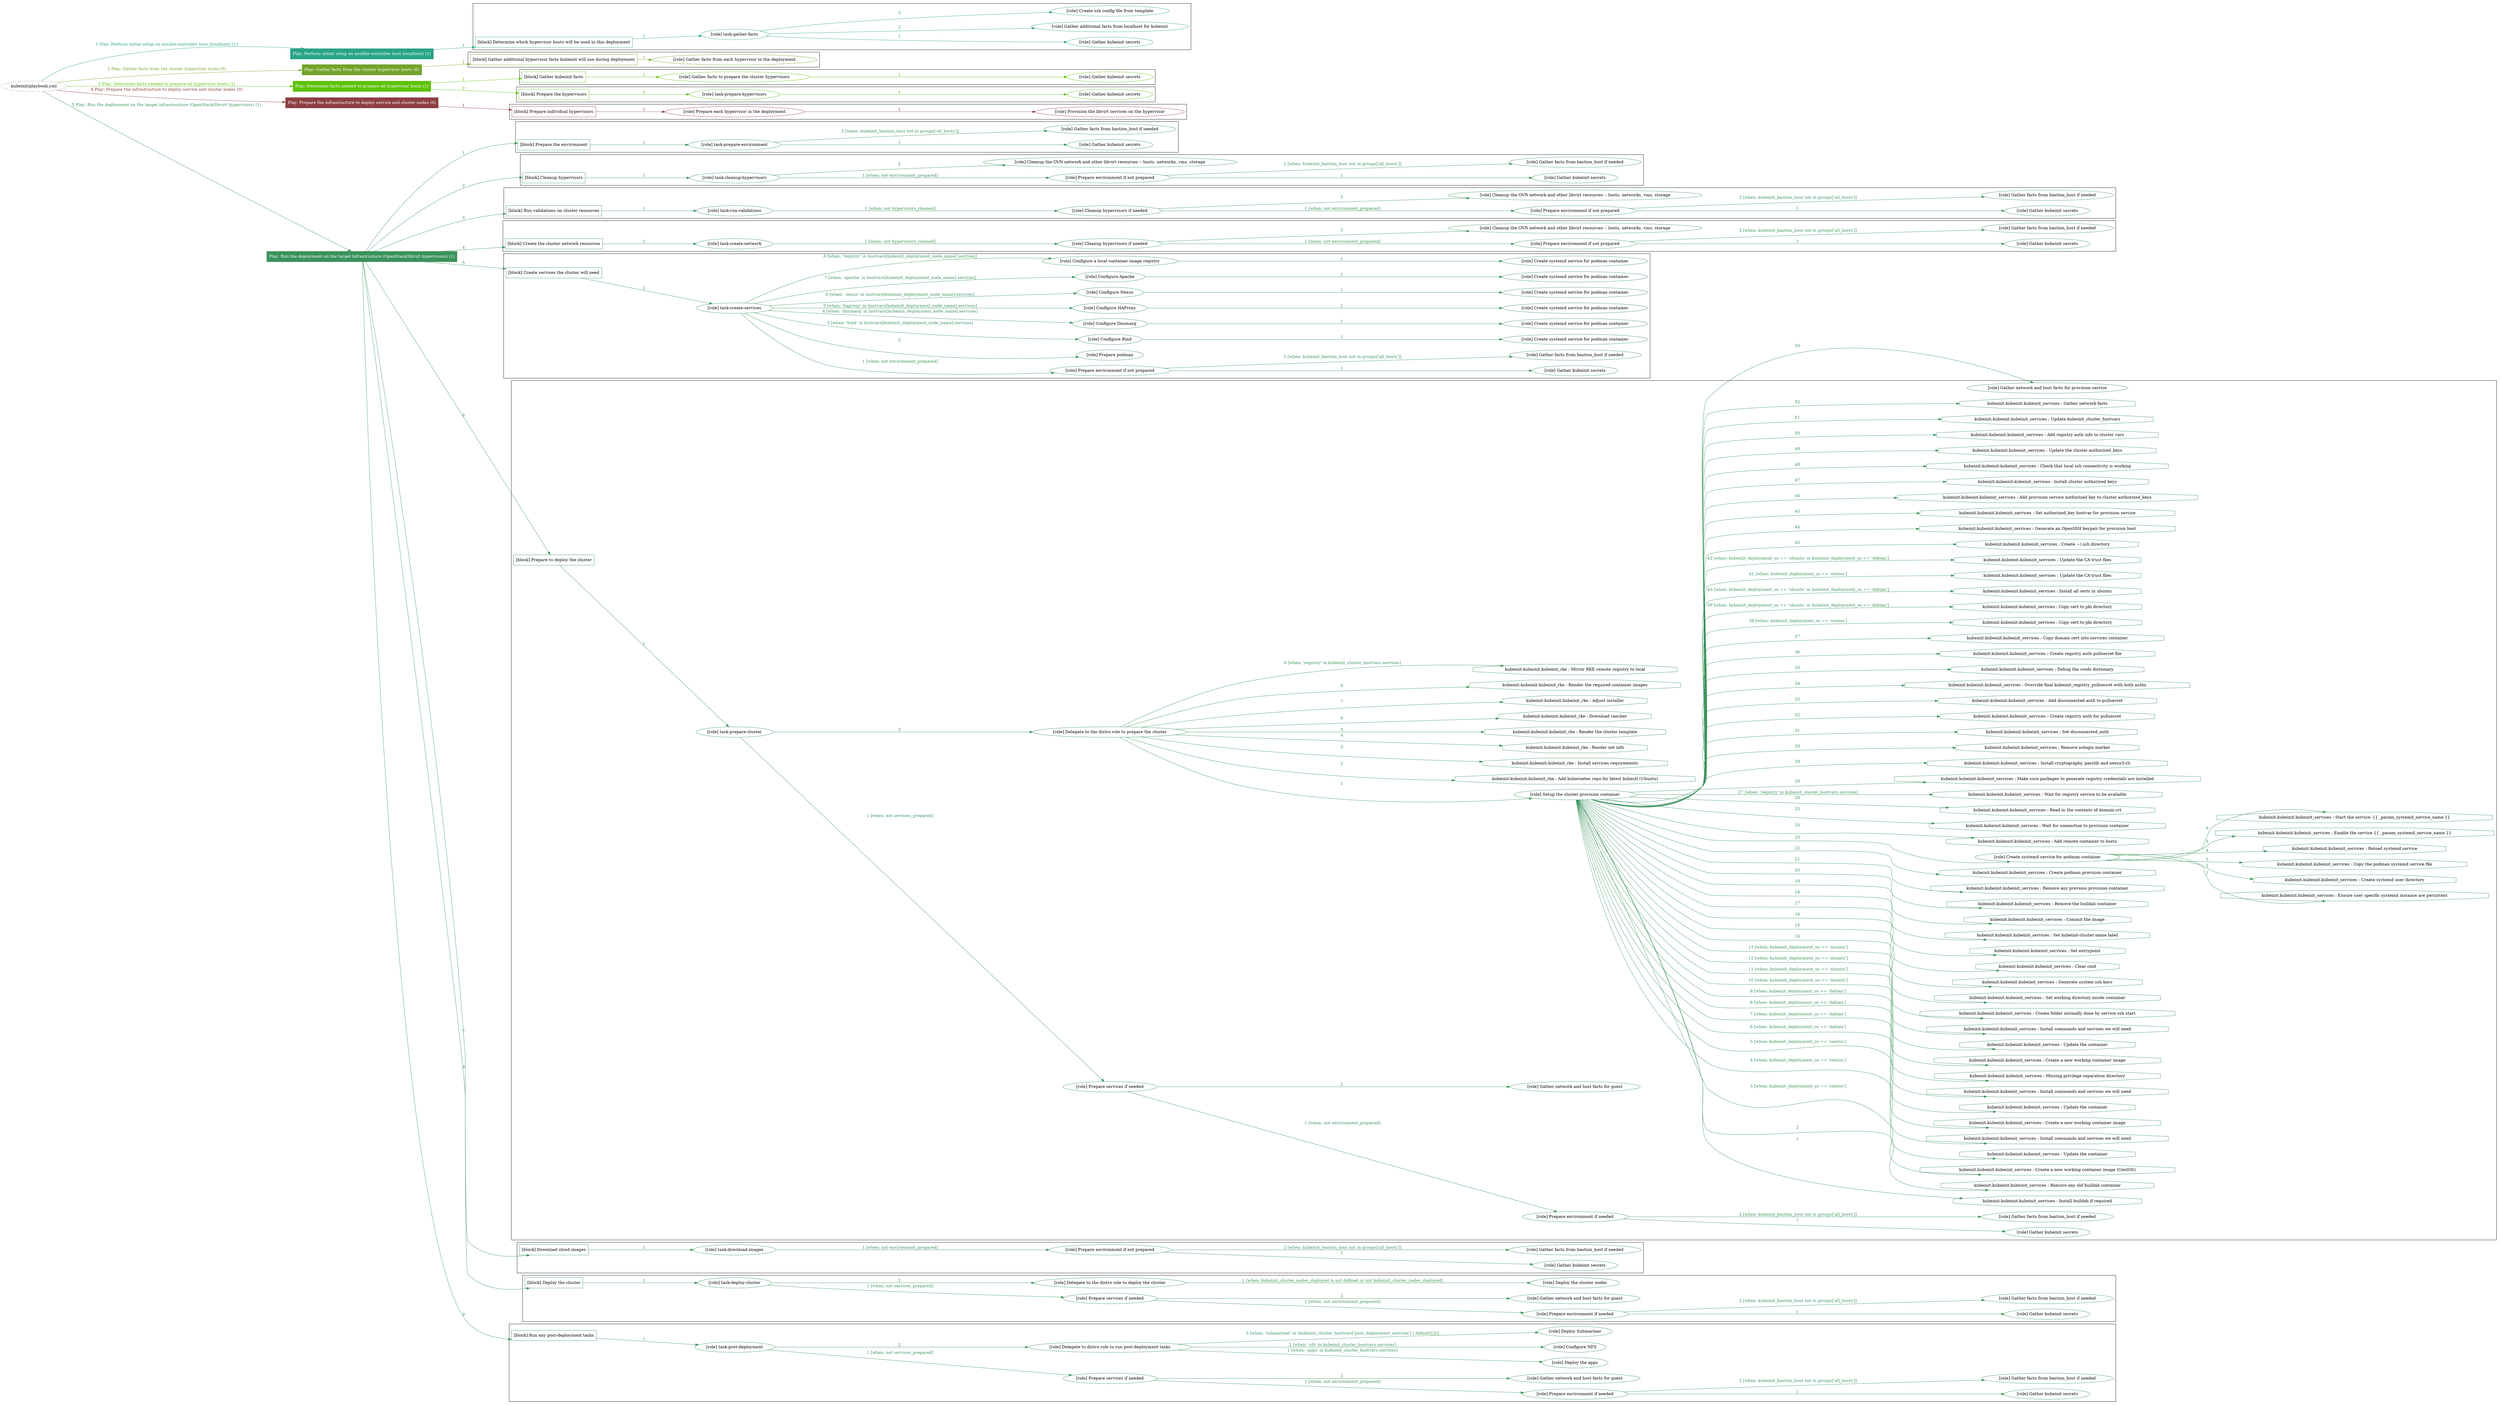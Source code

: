digraph {
	graph [concentrate=true ordering=in rankdir=LR ratio=fill]
	edge [esep=5 sep=10]
	"kubeinit/playbook.yml" [URL="/home/runner/work/kubeinit/kubeinit/kubeinit/playbook.yml" id=playbook_b0d4a6be style=dotted]
	"kubeinit/playbook.yml" -> play_32f6f59c [label="1 Play: Perform initial setup on ansible-controller host (localhost) (1)" color="#29a387" fontcolor="#29a387" id=edge_play_32f6f59c labeltooltip="1 Play: Perform initial setup on ansible-controller host (localhost) (1)" tooltip="1 Play: Perform initial setup on ansible-controller host (localhost) (1)"]
	subgraph "Play: Perform initial setup on ansible-controller host (localhost) (1)" {
		play_32f6f59c [label="Play: Perform initial setup on ansible-controller host (localhost) (1)" URL="/home/runner/work/kubeinit/kubeinit/kubeinit/playbook.yml" color="#29a387" fontcolor="#ffffff" id=play_32f6f59c shape=box style=filled tooltip=localhost]
		play_32f6f59c -> block_3e63147c [label=1 color="#29a387" fontcolor="#29a387" id=edge_block_3e63147c labeltooltip=1 tooltip=1]
		subgraph cluster_block_3e63147c {
			block_3e63147c [label="[block] Determine which hypervisor hosts will be used in this deployment" URL="/home/runner/work/kubeinit/kubeinit/kubeinit/playbook.yml" color="#29a387" id=block_3e63147c labeltooltip="Determine which hypervisor hosts will be used in this deployment" shape=box tooltip="Determine which hypervisor hosts will be used in this deployment"]
			block_3e63147c -> role_9ccbf0d4 [label="1 " color="#29a387" fontcolor="#29a387" id=edge_role_9ccbf0d4 labeltooltip="1 " tooltip="1 "]
			subgraph "task-gather-facts" {
				role_9ccbf0d4 [label="[role] task-gather-facts" URL="/home/runner/work/kubeinit/kubeinit/kubeinit/playbook.yml" color="#29a387" id=role_9ccbf0d4 tooltip="task-gather-facts"]
				role_9ccbf0d4 -> role_0899b25b [label="1 " color="#29a387" fontcolor="#29a387" id=edge_role_0899b25b labeltooltip="1 " tooltip="1 "]
				subgraph "Gather kubeinit secrets" {
					role_0899b25b [label="[role] Gather kubeinit secrets" URL="/home/runner/.ansible/collections/ansible_collections/kubeinit/kubeinit/roles/kubeinit_prepare/tasks/build_hypervisors_group.yml" color="#29a387" id=role_0899b25b tooltip="Gather kubeinit secrets"]
				}
				role_9ccbf0d4 -> role_b70a9f9f [label="2 " color="#29a387" fontcolor="#29a387" id=edge_role_b70a9f9f labeltooltip="2 " tooltip="2 "]
				subgraph "Gather additional facts from localhost for kubeinit" {
					role_b70a9f9f [label="[role] Gather additional facts from localhost for kubeinit" URL="/home/runner/.ansible/collections/ansible_collections/kubeinit/kubeinit/roles/kubeinit_prepare/tasks/build_hypervisors_group.yml" color="#29a387" id=role_b70a9f9f tooltip="Gather additional facts from localhost for kubeinit"]
				}
				role_9ccbf0d4 -> role_74244634 [label="3 " color="#29a387" fontcolor="#29a387" id=edge_role_74244634 labeltooltip="3 " tooltip="3 "]
				subgraph "Create ssh config file from template" {
					role_74244634 [label="[role] Create ssh config file from template" URL="/home/runner/.ansible/collections/ansible_collections/kubeinit/kubeinit/roles/kubeinit_prepare/tasks/build_hypervisors_group.yml" color="#29a387" id=role_74244634 tooltip="Create ssh config file from template"]
				}
			}
		}
	}
	"kubeinit/playbook.yml" -> play_5b994f42 [label="2 Play: Gather facts from the cluster hypervisor hosts (0)" color="#71a329" fontcolor="#71a329" id=edge_play_5b994f42 labeltooltip="2 Play: Gather facts from the cluster hypervisor hosts (0)" tooltip="2 Play: Gather facts from the cluster hypervisor hosts (0)"]
	subgraph "Play: Gather facts from the cluster hypervisor hosts (0)" {
		play_5b994f42 [label="Play: Gather facts from the cluster hypervisor hosts (0)" URL="/home/runner/work/kubeinit/kubeinit/kubeinit/playbook.yml" color="#71a329" fontcolor="#ffffff" id=play_5b994f42 shape=box style=filled tooltip="Play: Gather facts from the cluster hypervisor hosts (0)"]
		play_5b994f42 -> block_9d39b7d9 [label=1 color="#71a329" fontcolor="#71a329" id=edge_block_9d39b7d9 labeltooltip=1 tooltip=1]
		subgraph cluster_block_9d39b7d9 {
			block_9d39b7d9 [label="[block] Gather additional hypervisor facts kubeinit will use during deployment" URL="/home/runner/work/kubeinit/kubeinit/kubeinit/playbook.yml" color="#71a329" id=block_9d39b7d9 labeltooltip="Gather additional hypervisor facts kubeinit will use during deployment" shape=box tooltip="Gather additional hypervisor facts kubeinit will use during deployment"]
			block_9d39b7d9 -> role_2b19e66b [label="1 " color="#71a329" fontcolor="#71a329" id=edge_role_2b19e66b labeltooltip="1 " tooltip="1 "]
			subgraph "Gather facts from each hypervisor in the deployment" {
				role_2b19e66b [label="[role] Gather facts from each hypervisor in the deployment" URL="/home/runner/work/kubeinit/kubeinit/kubeinit/playbook.yml" color="#71a329" id=role_2b19e66b tooltip="Gather facts from each hypervisor in the deployment"]
			}
		}
	}
	"kubeinit/playbook.yml" -> play_97e351ef [label="3 Play: Determine facts needed to prepare all hypervisor hosts (1)" color="#5dc10b" fontcolor="#5dc10b" id=edge_play_97e351ef labeltooltip="3 Play: Determine facts needed to prepare all hypervisor hosts (1)" tooltip="3 Play: Determine facts needed to prepare all hypervisor hosts (1)"]
	subgraph "Play: Determine facts needed to prepare all hypervisor hosts (1)" {
		play_97e351ef [label="Play: Determine facts needed to prepare all hypervisor hosts (1)" URL="/home/runner/work/kubeinit/kubeinit/kubeinit/playbook.yml" color="#5dc10b" fontcolor="#ffffff" id=play_97e351ef shape=box style=filled tooltip=localhost]
		play_97e351ef -> block_28fa8ee4 [label=1 color="#5dc10b" fontcolor="#5dc10b" id=edge_block_28fa8ee4 labeltooltip=1 tooltip=1]
		subgraph cluster_block_28fa8ee4 {
			block_28fa8ee4 [label="[block] Gather kubeinit facts" URL="/home/runner/work/kubeinit/kubeinit/kubeinit/playbook.yml" color="#5dc10b" id=block_28fa8ee4 labeltooltip="Gather kubeinit facts" shape=box tooltip="Gather kubeinit facts"]
			block_28fa8ee4 -> role_525cf91d [label="1 " color="#5dc10b" fontcolor="#5dc10b" id=edge_role_525cf91d labeltooltip="1 " tooltip="1 "]
			subgraph "Gather facts to prepare the cluster hypervisors" {
				role_525cf91d [label="[role] Gather facts to prepare the cluster hypervisors" URL="/home/runner/work/kubeinit/kubeinit/kubeinit/playbook.yml" color="#5dc10b" id=role_525cf91d tooltip="Gather facts to prepare the cluster hypervisors"]
				role_525cf91d -> role_6eff40c9 [label="1 " color="#5dc10b" fontcolor="#5dc10b" id=edge_role_6eff40c9 labeltooltip="1 " tooltip="1 "]
				subgraph "Gather kubeinit secrets" {
					role_6eff40c9 [label="[role] Gather kubeinit secrets" URL="/home/runner/.ansible/collections/ansible_collections/kubeinit/kubeinit/roles/kubeinit_prepare/tasks/gather_kubeinit_facts.yml" color="#5dc10b" id=role_6eff40c9 tooltip="Gather kubeinit secrets"]
				}
			}
		}
		play_97e351ef -> block_c4f507af [label=2 color="#5dc10b" fontcolor="#5dc10b" id=edge_block_c4f507af labeltooltip=2 tooltip=2]
		subgraph cluster_block_c4f507af {
			block_c4f507af [label="[block] Prepare the hypervisors" URL="/home/runner/work/kubeinit/kubeinit/kubeinit/playbook.yml" color="#5dc10b" id=block_c4f507af labeltooltip="Prepare the hypervisors" shape=box tooltip="Prepare the hypervisors"]
			block_c4f507af -> role_df38a940 [label="1 " color="#5dc10b" fontcolor="#5dc10b" id=edge_role_df38a940 labeltooltip="1 " tooltip="1 "]
			subgraph "task-prepare-hypervisors" {
				role_df38a940 [label="[role] task-prepare-hypervisors" URL="/home/runner/work/kubeinit/kubeinit/kubeinit/playbook.yml" color="#5dc10b" id=role_df38a940 tooltip="task-prepare-hypervisors"]
				role_df38a940 -> role_0aea6377 [label="1 " color="#5dc10b" fontcolor="#5dc10b" id=edge_role_0aea6377 labeltooltip="1 " tooltip="1 "]
				subgraph "Gather kubeinit secrets" {
					role_0aea6377 [label="[role] Gather kubeinit secrets" URL="/home/runner/.ansible/collections/ansible_collections/kubeinit/kubeinit/roles/kubeinit_prepare/tasks/gather_kubeinit_facts.yml" color="#5dc10b" id=role_0aea6377 tooltip="Gather kubeinit secrets"]
				}
			}
		}
	}
	"kubeinit/playbook.yml" -> play_1b528025 [label="4 Play: Prepare the infrastructure to deploy service and cluster nodes (0)" color="#8d3f42" fontcolor="#8d3f42" id=edge_play_1b528025 labeltooltip="4 Play: Prepare the infrastructure to deploy service and cluster nodes (0)" tooltip="4 Play: Prepare the infrastructure to deploy service and cluster nodes (0)"]
	subgraph "Play: Prepare the infrastructure to deploy service and cluster nodes (0)" {
		play_1b528025 [label="Play: Prepare the infrastructure to deploy service and cluster nodes (0)" URL="/home/runner/work/kubeinit/kubeinit/kubeinit/playbook.yml" color="#8d3f42" fontcolor="#ffffff" id=play_1b528025 shape=box style=filled tooltip="Play: Prepare the infrastructure to deploy service and cluster nodes (0)"]
		play_1b528025 -> block_850bc219 [label=1 color="#8d3f42" fontcolor="#8d3f42" id=edge_block_850bc219 labeltooltip=1 tooltip=1]
		subgraph cluster_block_850bc219 {
			block_850bc219 [label="[block] Prepare individual hypervisors" URL="/home/runner/work/kubeinit/kubeinit/kubeinit/playbook.yml" color="#8d3f42" id=block_850bc219 labeltooltip="Prepare individual hypervisors" shape=box tooltip="Prepare individual hypervisors"]
			block_850bc219 -> role_227ae57c [label="1 " color="#8d3f42" fontcolor="#8d3f42" id=edge_role_227ae57c labeltooltip="1 " tooltip="1 "]
			subgraph "Prepare each hypervisor in the deployment" {
				role_227ae57c [label="[role] Prepare each hypervisor in the deployment" URL="/home/runner/work/kubeinit/kubeinit/kubeinit/playbook.yml" color="#8d3f42" id=role_227ae57c tooltip="Prepare each hypervisor in the deployment"]
				role_227ae57c -> role_4715e024 [label="1 " color="#8d3f42" fontcolor="#8d3f42" id=edge_role_4715e024 labeltooltip="1 " tooltip="1 "]
				subgraph "Provision the libvirt services on the hypervisor" {
					role_4715e024 [label="[role] Provision the libvirt services on the hypervisor" URL="/home/runner/.ansible/collections/ansible_collections/kubeinit/kubeinit/roles/kubeinit_prepare/tasks/prepare_hypervisor.yml" color="#8d3f42" id=role_4715e024 tooltip="Provision the libvirt services on the hypervisor"]
				}
			}
		}
	}
	"kubeinit/playbook.yml" -> play_fa6973a5 [label="5 Play: Run the deployment on the target infrastructure (OpenStack/libvirt hypervisors) (1)" color="#3a925b" fontcolor="#3a925b" id=edge_play_fa6973a5 labeltooltip="5 Play: Run the deployment on the target infrastructure (OpenStack/libvirt hypervisors) (1)" tooltip="5 Play: Run the deployment on the target infrastructure (OpenStack/libvirt hypervisors) (1)"]
	subgraph "Play: Run the deployment on the target infrastructure (OpenStack/libvirt hypervisors) (1)" {
		play_fa6973a5 [label="Play: Run the deployment on the target infrastructure (OpenStack/libvirt hypervisors) (1)" URL="/home/runner/work/kubeinit/kubeinit/kubeinit/playbook.yml" color="#3a925b" fontcolor="#ffffff" id=play_fa6973a5 shape=box style=filled tooltip=localhost]
		play_fa6973a5 -> block_f8170088 [label=1 color="#3a925b" fontcolor="#3a925b" id=edge_block_f8170088 labeltooltip=1 tooltip=1]
		subgraph cluster_block_f8170088 {
			block_f8170088 [label="[block] Prepare the environment" URL="/home/runner/work/kubeinit/kubeinit/kubeinit/playbook.yml" color="#3a925b" id=block_f8170088 labeltooltip="Prepare the environment" shape=box tooltip="Prepare the environment"]
			block_f8170088 -> role_8296011b [label="1 " color="#3a925b" fontcolor="#3a925b" id=edge_role_8296011b labeltooltip="1 " tooltip="1 "]
			subgraph "task-prepare-environment" {
				role_8296011b [label="[role] task-prepare-environment" URL="/home/runner/work/kubeinit/kubeinit/kubeinit/playbook.yml" color="#3a925b" id=role_8296011b tooltip="task-prepare-environment"]
				role_8296011b -> role_aee95cc9 [label="1 " color="#3a925b" fontcolor="#3a925b" id=edge_role_aee95cc9 labeltooltip="1 " tooltip="1 "]
				subgraph "Gather kubeinit secrets" {
					role_aee95cc9 [label="[role] Gather kubeinit secrets" URL="/home/runner/.ansible/collections/ansible_collections/kubeinit/kubeinit/roles/kubeinit_prepare/tasks/gather_kubeinit_facts.yml" color="#3a925b" id=role_aee95cc9 tooltip="Gather kubeinit secrets"]
				}
				role_8296011b -> role_9095bc01 [label="2 [when: kubeinit_bastion_host not in groups['all_hosts']]" color="#3a925b" fontcolor="#3a925b" id=edge_role_9095bc01 labeltooltip="2 [when: kubeinit_bastion_host not in groups['all_hosts']]" tooltip="2 [when: kubeinit_bastion_host not in groups['all_hosts']]"]
				subgraph "Gather facts from bastion_host if needed" {
					role_9095bc01 [label="[role] Gather facts from bastion_host if needed" URL="/home/runner/.ansible/collections/ansible_collections/kubeinit/kubeinit/roles/kubeinit_prepare/tasks/main.yml" color="#3a925b" id=role_9095bc01 tooltip="Gather facts from bastion_host if needed"]
				}
			}
		}
		play_fa6973a5 -> block_266c3399 [label=2 color="#3a925b" fontcolor="#3a925b" id=edge_block_266c3399 labeltooltip=2 tooltip=2]
		subgraph cluster_block_266c3399 {
			block_266c3399 [label="[block] Cleanup hypervisors" URL="/home/runner/work/kubeinit/kubeinit/kubeinit/playbook.yml" color="#3a925b" id=block_266c3399 labeltooltip="Cleanup hypervisors" shape=box tooltip="Cleanup hypervisors"]
			block_266c3399 -> role_60151641 [label="1 " color="#3a925b" fontcolor="#3a925b" id=edge_role_60151641 labeltooltip="1 " tooltip="1 "]
			subgraph "task-cleanup-hypervisors" {
				role_60151641 [label="[role] task-cleanup-hypervisors" URL="/home/runner/work/kubeinit/kubeinit/kubeinit/playbook.yml" color="#3a925b" id=role_60151641 tooltip="task-cleanup-hypervisors"]
				role_60151641 -> role_d553d5d7 [label="1 [when: not environment_prepared]" color="#3a925b" fontcolor="#3a925b" id=edge_role_d553d5d7 labeltooltip="1 [when: not environment_prepared]" tooltip="1 [when: not environment_prepared]"]
				subgraph "Prepare environment if not prepared" {
					role_d553d5d7 [label="[role] Prepare environment if not prepared" URL="/home/runner/.ansible/collections/ansible_collections/kubeinit/kubeinit/roles/kubeinit_libvirt/tasks/cleanup_hypervisors.yml" color="#3a925b" id=role_d553d5d7 tooltip="Prepare environment if not prepared"]
					role_d553d5d7 -> role_150efcad [label="1 " color="#3a925b" fontcolor="#3a925b" id=edge_role_150efcad labeltooltip="1 " tooltip="1 "]
					subgraph "Gather kubeinit secrets" {
						role_150efcad [label="[role] Gather kubeinit secrets" URL="/home/runner/.ansible/collections/ansible_collections/kubeinit/kubeinit/roles/kubeinit_prepare/tasks/gather_kubeinit_facts.yml" color="#3a925b" id=role_150efcad tooltip="Gather kubeinit secrets"]
					}
					role_d553d5d7 -> role_83b35618 [label="2 [when: kubeinit_bastion_host not in groups['all_hosts']]" color="#3a925b" fontcolor="#3a925b" id=edge_role_83b35618 labeltooltip="2 [when: kubeinit_bastion_host not in groups['all_hosts']]" tooltip="2 [when: kubeinit_bastion_host not in groups['all_hosts']]"]
					subgraph "Gather facts from bastion_host if needed" {
						role_83b35618 [label="[role] Gather facts from bastion_host if needed" URL="/home/runner/.ansible/collections/ansible_collections/kubeinit/kubeinit/roles/kubeinit_prepare/tasks/main.yml" color="#3a925b" id=role_83b35618 tooltip="Gather facts from bastion_host if needed"]
					}
				}
				role_60151641 -> role_920bd6c2 [label="2 " color="#3a925b" fontcolor="#3a925b" id=edge_role_920bd6c2 labeltooltip="2 " tooltip="2 "]
				subgraph "Cleanup the OVN network and other libvirt resources -- hosts, networks, vms, storage" {
					role_920bd6c2 [label="[role] Cleanup the OVN network and other libvirt resources -- hosts, networks, vms, storage" URL="/home/runner/.ansible/collections/ansible_collections/kubeinit/kubeinit/roles/kubeinit_libvirt/tasks/cleanup_hypervisors.yml" color="#3a925b" id=role_920bd6c2 tooltip="Cleanup the OVN network and other libvirt resources -- hosts, networks, vms, storage"]
				}
			}
		}
		play_fa6973a5 -> block_e5754a36 [label=3 color="#3a925b" fontcolor="#3a925b" id=edge_block_e5754a36 labeltooltip=3 tooltip=3]
		subgraph cluster_block_e5754a36 {
			block_e5754a36 [label="[block] Run validations on cluster resources" URL="/home/runner/work/kubeinit/kubeinit/kubeinit/playbook.yml" color="#3a925b" id=block_e5754a36 labeltooltip="Run validations on cluster resources" shape=box tooltip="Run validations on cluster resources"]
			block_e5754a36 -> role_b585171d [label="1 " color="#3a925b" fontcolor="#3a925b" id=edge_role_b585171d labeltooltip="1 " tooltip="1 "]
			subgraph "task-run-validations" {
				role_b585171d [label="[role] task-run-validations" URL="/home/runner/work/kubeinit/kubeinit/kubeinit/playbook.yml" color="#3a925b" id=role_b585171d tooltip="task-run-validations"]
				role_b585171d -> role_00423168 [label="1 [when: not hypervisors_cleaned]" color="#3a925b" fontcolor="#3a925b" id=edge_role_00423168 labeltooltip="1 [when: not hypervisors_cleaned]" tooltip="1 [when: not hypervisors_cleaned]"]
				subgraph "Cleanup hypervisors if needed" {
					role_00423168 [label="[role] Cleanup hypervisors if needed" URL="/home/runner/.ansible/collections/ansible_collections/kubeinit/kubeinit/roles/kubeinit_validations/tasks/main.yml" color="#3a925b" id=role_00423168 tooltip="Cleanup hypervisors if needed"]
					role_00423168 -> role_506479ed [label="1 [when: not environment_prepared]" color="#3a925b" fontcolor="#3a925b" id=edge_role_506479ed labeltooltip="1 [when: not environment_prepared]" tooltip="1 [when: not environment_prepared]"]
					subgraph "Prepare environment if not prepared" {
						role_506479ed [label="[role] Prepare environment if not prepared" URL="/home/runner/.ansible/collections/ansible_collections/kubeinit/kubeinit/roles/kubeinit_libvirt/tasks/cleanup_hypervisors.yml" color="#3a925b" id=role_506479ed tooltip="Prepare environment if not prepared"]
						role_506479ed -> role_0038b34b [label="1 " color="#3a925b" fontcolor="#3a925b" id=edge_role_0038b34b labeltooltip="1 " tooltip="1 "]
						subgraph "Gather kubeinit secrets" {
							role_0038b34b [label="[role] Gather kubeinit secrets" URL="/home/runner/.ansible/collections/ansible_collections/kubeinit/kubeinit/roles/kubeinit_prepare/tasks/gather_kubeinit_facts.yml" color="#3a925b" id=role_0038b34b tooltip="Gather kubeinit secrets"]
						}
						role_506479ed -> role_2ed39608 [label="2 [when: kubeinit_bastion_host not in groups['all_hosts']]" color="#3a925b" fontcolor="#3a925b" id=edge_role_2ed39608 labeltooltip="2 [when: kubeinit_bastion_host not in groups['all_hosts']]" tooltip="2 [when: kubeinit_bastion_host not in groups['all_hosts']]"]
						subgraph "Gather facts from bastion_host if needed" {
							role_2ed39608 [label="[role] Gather facts from bastion_host if needed" URL="/home/runner/.ansible/collections/ansible_collections/kubeinit/kubeinit/roles/kubeinit_prepare/tasks/main.yml" color="#3a925b" id=role_2ed39608 tooltip="Gather facts from bastion_host if needed"]
						}
					}
					role_00423168 -> role_425c6e9a [label="2 " color="#3a925b" fontcolor="#3a925b" id=edge_role_425c6e9a labeltooltip="2 " tooltip="2 "]
					subgraph "Cleanup the OVN network and other libvirt resources -- hosts, networks, vms, storage" {
						role_425c6e9a [label="[role] Cleanup the OVN network and other libvirt resources -- hosts, networks, vms, storage" URL="/home/runner/.ansible/collections/ansible_collections/kubeinit/kubeinit/roles/kubeinit_libvirt/tasks/cleanup_hypervisors.yml" color="#3a925b" id=role_425c6e9a tooltip="Cleanup the OVN network and other libvirt resources -- hosts, networks, vms, storage"]
					}
				}
			}
		}
		play_fa6973a5 -> block_60e5ff99 [label=4 color="#3a925b" fontcolor="#3a925b" id=edge_block_60e5ff99 labeltooltip=4 tooltip=4]
		subgraph cluster_block_60e5ff99 {
			block_60e5ff99 [label="[block] Create the cluster network resources" URL="/home/runner/work/kubeinit/kubeinit/kubeinit/playbook.yml" color="#3a925b" id=block_60e5ff99 labeltooltip="Create the cluster network resources" shape=box tooltip="Create the cluster network resources"]
			block_60e5ff99 -> role_6f7faf40 [label="1 " color="#3a925b" fontcolor="#3a925b" id=edge_role_6f7faf40 labeltooltip="1 " tooltip="1 "]
			subgraph "task-create-network" {
				role_6f7faf40 [label="[role] task-create-network" URL="/home/runner/work/kubeinit/kubeinit/kubeinit/playbook.yml" color="#3a925b" id=role_6f7faf40 tooltip="task-create-network"]
				role_6f7faf40 -> role_72921c41 [label="1 [when: not hypervisors_cleaned]" color="#3a925b" fontcolor="#3a925b" id=edge_role_72921c41 labeltooltip="1 [when: not hypervisors_cleaned]" tooltip="1 [when: not hypervisors_cleaned]"]
				subgraph "Cleanup hypervisors if needed" {
					role_72921c41 [label="[role] Cleanup hypervisors if needed" URL="/home/runner/.ansible/collections/ansible_collections/kubeinit/kubeinit/roles/kubeinit_libvirt/tasks/create_network.yml" color="#3a925b" id=role_72921c41 tooltip="Cleanup hypervisors if needed"]
					role_72921c41 -> role_96bfaec5 [label="1 [when: not environment_prepared]" color="#3a925b" fontcolor="#3a925b" id=edge_role_96bfaec5 labeltooltip="1 [when: not environment_prepared]" tooltip="1 [when: not environment_prepared]"]
					subgraph "Prepare environment if not prepared" {
						role_96bfaec5 [label="[role] Prepare environment if not prepared" URL="/home/runner/.ansible/collections/ansible_collections/kubeinit/kubeinit/roles/kubeinit_libvirt/tasks/cleanup_hypervisors.yml" color="#3a925b" id=role_96bfaec5 tooltip="Prepare environment if not prepared"]
						role_96bfaec5 -> role_ffa23962 [label="1 " color="#3a925b" fontcolor="#3a925b" id=edge_role_ffa23962 labeltooltip="1 " tooltip="1 "]
						subgraph "Gather kubeinit secrets" {
							role_ffa23962 [label="[role] Gather kubeinit secrets" URL="/home/runner/.ansible/collections/ansible_collections/kubeinit/kubeinit/roles/kubeinit_prepare/tasks/gather_kubeinit_facts.yml" color="#3a925b" id=role_ffa23962 tooltip="Gather kubeinit secrets"]
						}
						role_96bfaec5 -> role_ed6463a3 [label="2 [when: kubeinit_bastion_host not in groups['all_hosts']]" color="#3a925b" fontcolor="#3a925b" id=edge_role_ed6463a3 labeltooltip="2 [when: kubeinit_bastion_host not in groups['all_hosts']]" tooltip="2 [when: kubeinit_bastion_host not in groups['all_hosts']]"]
						subgraph "Gather facts from bastion_host if needed" {
							role_ed6463a3 [label="[role] Gather facts from bastion_host if needed" URL="/home/runner/.ansible/collections/ansible_collections/kubeinit/kubeinit/roles/kubeinit_prepare/tasks/main.yml" color="#3a925b" id=role_ed6463a3 tooltip="Gather facts from bastion_host if needed"]
						}
					}
					role_72921c41 -> role_5610318b [label="2 " color="#3a925b" fontcolor="#3a925b" id=edge_role_5610318b labeltooltip="2 " tooltip="2 "]
					subgraph "Cleanup the OVN network and other libvirt resources -- hosts, networks, vms, storage" {
						role_5610318b [label="[role] Cleanup the OVN network and other libvirt resources -- hosts, networks, vms, storage" URL="/home/runner/.ansible/collections/ansible_collections/kubeinit/kubeinit/roles/kubeinit_libvirt/tasks/cleanup_hypervisors.yml" color="#3a925b" id=role_5610318b tooltip="Cleanup the OVN network and other libvirt resources -- hosts, networks, vms, storage"]
					}
				}
			}
		}
		play_fa6973a5 -> block_844e5145 [label=5 color="#3a925b" fontcolor="#3a925b" id=edge_block_844e5145 labeltooltip=5 tooltip=5]
		subgraph cluster_block_844e5145 {
			block_844e5145 [label="[block] Create services the cluster will need" URL="/home/runner/work/kubeinit/kubeinit/kubeinit/playbook.yml" color="#3a925b" id=block_844e5145 labeltooltip="Create services the cluster will need" shape=box tooltip="Create services the cluster will need"]
			block_844e5145 -> role_4eb55434 [label="1 " color="#3a925b" fontcolor="#3a925b" id=edge_role_4eb55434 labeltooltip="1 " tooltip="1 "]
			subgraph "task-create-services" {
				role_4eb55434 [label="[role] task-create-services" URL="/home/runner/work/kubeinit/kubeinit/kubeinit/playbook.yml" color="#3a925b" id=role_4eb55434 tooltip="task-create-services"]
				role_4eb55434 -> role_ca24a68a [label="1 [when: not environment_prepared]" color="#3a925b" fontcolor="#3a925b" id=edge_role_ca24a68a labeltooltip="1 [when: not environment_prepared]" tooltip="1 [when: not environment_prepared]"]
				subgraph "Prepare environment if not prepared" {
					role_ca24a68a [label="[role] Prepare environment if not prepared" URL="/home/runner/.ansible/collections/ansible_collections/kubeinit/kubeinit/roles/kubeinit_services/tasks/main.yml" color="#3a925b" id=role_ca24a68a tooltip="Prepare environment if not prepared"]
					role_ca24a68a -> role_7b45e9e9 [label="1 " color="#3a925b" fontcolor="#3a925b" id=edge_role_7b45e9e9 labeltooltip="1 " tooltip="1 "]
					subgraph "Gather kubeinit secrets" {
						role_7b45e9e9 [label="[role] Gather kubeinit secrets" URL="/home/runner/.ansible/collections/ansible_collections/kubeinit/kubeinit/roles/kubeinit_prepare/tasks/gather_kubeinit_facts.yml" color="#3a925b" id=role_7b45e9e9 tooltip="Gather kubeinit secrets"]
					}
					role_ca24a68a -> role_eabe0a8a [label="2 [when: kubeinit_bastion_host not in groups['all_hosts']]" color="#3a925b" fontcolor="#3a925b" id=edge_role_eabe0a8a labeltooltip="2 [when: kubeinit_bastion_host not in groups['all_hosts']]" tooltip="2 [when: kubeinit_bastion_host not in groups['all_hosts']]"]
					subgraph "Gather facts from bastion_host if needed" {
						role_eabe0a8a [label="[role] Gather facts from bastion_host if needed" URL="/home/runner/.ansible/collections/ansible_collections/kubeinit/kubeinit/roles/kubeinit_prepare/tasks/main.yml" color="#3a925b" id=role_eabe0a8a tooltip="Gather facts from bastion_host if needed"]
					}
				}
				role_4eb55434 -> role_445b178b [label="2 " color="#3a925b" fontcolor="#3a925b" id=edge_role_445b178b labeltooltip="2 " tooltip="2 "]
				subgraph "Prepare podman" {
					role_445b178b [label="[role] Prepare podman" URL="/home/runner/.ansible/collections/ansible_collections/kubeinit/kubeinit/roles/kubeinit_services/tasks/00_create_service_pod.yml" color="#3a925b" id=role_445b178b tooltip="Prepare podman"]
				}
				role_4eb55434 -> role_ae2ff96b [label="3 [when: 'bind' in hostvars[kubeinit_deployment_node_name].services]" color="#3a925b" fontcolor="#3a925b" id=edge_role_ae2ff96b labeltooltip="3 [when: 'bind' in hostvars[kubeinit_deployment_node_name].services]" tooltip="3 [when: 'bind' in hostvars[kubeinit_deployment_node_name].services]"]
				subgraph "Configure Bind" {
					role_ae2ff96b [label="[role] Configure Bind" URL="/home/runner/.ansible/collections/ansible_collections/kubeinit/kubeinit/roles/kubeinit_services/tasks/start_services_containers.yml" color="#3a925b" id=role_ae2ff96b tooltip="Configure Bind"]
					role_ae2ff96b -> role_c9e360d2 [label="1 " color="#3a925b" fontcolor="#3a925b" id=edge_role_c9e360d2 labeltooltip="1 " tooltip="1 "]
					subgraph "Create systemd service for podman container" {
						role_c9e360d2 [label="[role] Create systemd service for podman container" URL="/home/runner/.ansible/collections/ansible_collections/kubeinit/kubeinit/roles/kubeinit_bind/tasks/main.yml" color="#3a925b" id=role_c9e360d2 tooltip="Create systemd service for podman container"]
					}
				}
				role_4eb55434 -> role_82556a5d [label="4 [when: 'dnsmasq' in hostvars[kubeinit_deployment_node_name].services]" color="#3a925b" fontcolor="#3a925b" id=edge_role_82556a5d labeltooltip="4 [when: 'dnsmasq' in hostvars[kubeinit_deployment_node_name].services]" tooltip="4 [when: 'dnsmasq' in hostvars[kubeinit_deployment_node_name].services]"]
				subgraph "Configure Dnsmasq" {
					role_82556a5d [label="[role] Configure Dnsmasq" URL="/home/runner/.ansible/collections/ansible_collections/kubeinit/kubeinit/roles/kubeinit_services/tasks/start_services_containers.yml" color="#3a925b" id=role_82556a5d tooltip="Configure Dnsmasq"]
					role_82556a5d -> role_a437f977 [label="1 " color="#3a925b" fontcolor="#3a925b" id=edge_role_a437f977 labeltooltip="1 " tooltip="1 "]
					subgraph "Create systemd service for podman container" {
						role_a437f977 [label="[role] Create systemd service for podman container" URL="/home/runner/.ansible/collections/ansible_collections/kubeinit/kubeinit/roles/kubeinit_dnsmasq/tasks/main.yml" color="#3a925b" id=role_a437f977 tooltip="Create systemd service for podman container"]
					}
				}
				role_4eb55434 -> role_ad4d7c73 [label="5 [when: 'haproxy' in hostvars[kubeinit_deployment_node_name].services]" color="#3a925b" fontcolor="#3a925b" id=edge_role_ad4d7c73 labeltooltip="5 [when: 'haproxy' in hostvars[kubeinit_deployment_node_name].services]" tooltip="5 [when: 'haproxy' in hostvars[kubeinit_deployment_node_name].services]"]
				subgraph "Configure HAProxy" {
					role_ad4d7c73 [label="[role] Configure HAProxy" URL="/home/runner/.ansible/collections/ansible_collections/kubeinit/kubeinit/roles/kubeinit_services/tasks/start_services_containers.yml" color="#3a925b" id=role_ad4d7c73 tooltip="Configure HAProxy"]
					role_ad4d7c73 -> role_c1ed60fb [label="1 " color="#3a925b" fontcolor="#3a925b" id=edge_role_c1ed60fb labeltooltip="1 " tooltip="1 "]
					subgraph "Create systemd service for podman container" {
						role_c1ed60fb [label="[role] Create systemd service for podman container" URL="/home/runner/.ansible/collections/ansible_collections/kubeinit/kubeinit/roles/kubeinit_haproxy/tasks/main.yml" color="#3a925b" id=role_c1ed60fb tooltip="Create systemd service for podman container"]
					}
				}
				role_4eb55434 -> role_b143a2df [label="6 [when: 'nexus' in hostvars[kubeinit_deployment_node_name].services]" color="#3a925b" fontcolor="#3a925b" id=edge_role_b143a2df labeltooltip="6 [when: 'nexus' in hostvars[kubeinit_deployment_node_name].services]" tooltip="6 [when: 'nexus' in hostvars[kubeinit_deployment_node_name].services]"]
				subgraph "Configure Nexus" {
					role_b143a2df [label="[role] Configure Nexus" URL="/home/runner/.ansible/collections/ansible_collections/kubeinit/kubeinit/roles/kubeinit_services/tasks/start_services_containers.yml" color="#3a925b" id=role_b143a2df tooltip="Configure Nexus"]
					role_b143a2df -> role_a0ae2893 [label="1 " color="#3a925b" fontcolor="#3a925b" id=edge_role_a0ae2893 labeltooltip="1 " tooltip="1 "]
					subgraph "Create systemd service for podman container" {
						role_a0ae2893 [label="[role] Create systemd service for podman container" URL="/home/runner/.ansible/collections/ansible_collections/kubeinit/kubeinit/roles/kubeinit_nexus/tasks/main.yml" color="#3a925b" id=role_a0ae2893 tooltip="Create systemd service for podman container"]
					}
				}
				role_4eb55434 -> role_7f1a4d00 [label="7 [when: 'apache' in hostvars[kubeinit_deployment_node_name].services]" color="#3a925b" fontcolor="#3a925b" id=edge_role_7f1a4d00 labeltooltip="7 [when: 'apache' in hostvars[kubeinit_deployment_node_name].services]" tooltip="7 [when: 'apache' in hostvars[kubeinit_deployment_node_name].services]"]
				subgraph "Configure Apache" {
					role_7f1a4d00 [label="[role] Configure Apache" URL="/home/runner/.ansible/collections/ansible_collections/kubeinit/kubeinit/roles/kubeinit_services/tasks/start_services_containers.yml" color="#3a925b" id=role_7f1a4d00 tooltip="Configure Apache"]
					role_7f1a4d00 -> role_f26a819e [label="1 " color="#3a925b" fontcolor="#3a925b" id=edge_role_f26a819e labeltooltip="1 " tooltip="1 "]
					subgraph "Create systemd service for podman container" {
						role_f26a819e [label="[role] Create systemd service for podman container" URL="/home/runner/.ansible/collections/ansible_collections/kubeinit/kubeinit/roles/kubeinit_apache/tasks/main.yml" color="#3a925b" id=role_f26a819e tooltip="Create systemd service for podman container"]
					}
				}
				role_4eb55434 -> role_0fcbcc88 [label="8 [when: 'registry' in hostvars[kubeinit_deployment_node_name].services]" color="#3a925b" fontcolor="#3a925b" id=edge_role_0fcbcc88 labeltooltip="8 [when: 'registry' in hostvars[kubeinit_deployment_node_name].services]" tooltip="8 [when: 'registry' in hostvars[kubeinit_deployment_node_name].services]"]
				subgraph "Configure a local container image registry" {
					role_0fcbcc88 [label="[role] Configure a local container image registry" URL="/home/runner/.ansible/collections/ansible_collections/kubeinit/kubeinit/roles/kubeinit_services/tasks/start_services_containers.yml" color="#3a925b" id=role_0fcbcc88 tooltip="Configure a local container image registry"]
					role_0fcbcc88 -> role_5d79dd43 [label="1 " color="#3a925b" fontcolor="#3a925b" id=edge_role_5d79dd43 labeltooltip="1 " tooltip="1 "]
					subgraph "Create systemd service for podman container" {
						role_5d79dd43 [label="[role] Create systemd service for podman container" URL="/home/runner/.ansible/collections/ansible_collections/kubeinit/kubeinit/roles/kubeinit_registry/tasks/main.yml" color="#3a925b" id=role_5d79dd43 tooltip="Create systemd service for podman container"]
					}
				}
			}
		}
		play_fa6973a5 -> block_91045284 [label=6 color="#3a925b" fontcolor="#3a925b" id=edge_block_91045284 labeltooltip=6 tooltip=6]
		subgraph cluster_block_91045284 {
			block_91045284 [label="[block] Prepare to deploy the cluster" URL="/home/runner/work/kubeinit/kubeinit/kubeinit/playbook.yml" color="#3a925b" id=block_91045284 labeltooltip="Prepare to deploy the cluster" shape=box tooltip="Prepare to deploy the cluster"]
			block_91045284 -> role_00e5240a [label="1 " color="#3a925b" fontcolor="#3a925b" id=edge_role_00e5240a labeltooltip="1 " tooltip="1 "]
			subgraph "task-prepare-cluster" {
				role_00e5240a [label="[role] task-prepare-cluster" URL="/home/runner/work/kubeinit/kubeinit/kubeinit/playbook.yml" color="#3a925b" id=role_00e5240a tooltip="task-prepare-cluster"]
				role_00e5240a -> role_9d99da1e [label="1 [when: not services_prepared]" color="#3a925b" fontcolor="#3a925b" id=edge_role_9d99da1e labeltooltip="1 [when: not services_prepared]" tooltip="1 [when: not services_prepared]"]
				subgraph "Prepare services if needed" {
					role_9d99da1e [label="[role] Prepare services if needed" URL="/home/runner/.ansible/collections/ansible_collections/kubeinit/kubeinit/roles/kubeinit_prepare/tasks/prepare_cluster.yml" color="#3a925b" id=role_9d99da1e tooltip="Prepare services if needed"]
					role_9d99da1e -> role_d40837c3 [label="1 [when: not environment_prepared]" color="#3a925b" fontcolor="#3a925b" id=edge_role_d40837c3 labeltooltip="1 [when: not environment_prepared]" tooltip="1 [when: not environment_prepared]"]
					subgraph "Prepare environment if needed" {
						role_d40837c3 [label="[role] Prepare environment if needed" URL="/home/runner/.ansible/collections/ansible_collections/kubeinit/kubeinit/roles/kubeinit_services/tasks/prepare_services.yml" color="#3a925b" id=role_d40837c3 tooltip="Prepare environment if needed"]
						role_d40837c3 -> role_bb1fc8cf [label="1 " color="#3a925b" fontcolor="#3a925b" id=edge_role_bb1fc8cf labeltooltip="1 " tooltip="1 "]
						subgraph "Gather kubeinit secrets" {
							role_bb1fc8cf [label="[role] Gather kubeinit secrets" URL="/home/runner/.ansible/collections/ansible_collections/kubeinit/kubeinit/roles/kubeinit_prepare/tasks/gather_kubeinit_facts.yml" color="#3a925b" id=role_bb1fc8cf tooltip="Gather kubeinit secrets"]
						}
						role_d40837c3 -> role_398f7e0a [label="2 [when: kubeinit_bastion_host not in groups['all_hosts']]" color="#3a925b" fontcolor="#3a925b" id=edge_role_398f7e0a labeltooltip="2 [when: kubeinit_bastion_host not in groups['all_hosts']]" tooltip="2 [when: kubeinit_bastion_host not in groups['all_hosts']]"]
						subgraph "Gather facts from bastion_host if needed" {
							role_398f7e0a [label="[role] Gather facts from bastion_host if needed" URL="/home/runner/.ansible/collections/ansible_collections/kubeinit/kubeinit/roles/kubeinit_prepare/tasks/main.yml" color="#3a925b" id=role_398f7e0a tooltip="Gather facts from bastion_host if needed"]
						}
					}
					role_9d99da1e -> role_71259a4f [label="2 " color="#3a925b" fontcolor="#3a925b" id=edge_role_71259a4f labeltooltip="2 " tooltip="2 "]
					subgraph "Gather network and host facts for guest" {
						role_71259a4f [label="[role] Gather network and host facts for guest" URL="/home/runner/.ansible/collections/ansible_collections/kubeinit/kubeinit/roles/kubeinit_services/tasks/prepare_services.yml" color="#3a925b" id=role_71259a4f tooltip="Gather network and host facts for guest"]
					}
				}
				role_00e5240a -> role_9f1b83d4 [label="2 " color="#3a925b" fontcolor="#3a925b" id=edge_role_9f1b83d4 labeltooltip="2 " tooltip="2 "]
				subgraph "Delegate to the distro role to prepare the cluster" {
					role_9f1b83d4 [label="[role] Delegate to the distro role to prepare the cluster" URL="/home/runner/.ansible/collections/ansible_collections/kubeinit/kubeinit/roles/kubeinit_prepare/tasks/prepare_cluster.yml" color="#3a925b" id=role_9f1b83d4 tooltip="Delegate to the distro role to prepare the cluster"]
					role_9f1b83d4 -> role_a56910a9 [label="1 " color="#3a925b" fontcolor="#3a925b" id=edge_role_a56910a9 labeltooltip="1 " tooltip="1 "]
					subgraph "Setup the cluster provision container" {
						role_a56910a9 [label="[role] Setup the cluster provision container" URL="/home/runner/.ansible/collections/ansible_collections/kubeinit/kubeinit/roles/kubeinit_rke/tasks/prepare_cluster.yml" color="#3a925b" id=role_a56910a9 tooltip="Setup the cluster provision container"]
						task_c044929c [label="kubeinit.kubeinit.kubeinit_services : Install buildah if required" URL="/home/runner/.ansible/collections/ansible_collections/kubeinit/kubeinit/roles/kubeinit_services/tasks/create_provision_container.yml" color="#3a925b" id=task_c044929c shape=octagon tooltip="kubeinit.kubeinit.kubeinit_services : Install buildah if required"]
						role_a56910a9 -> task_c044929c [label="1 " color="#3a925b" fontcolor="#3a925b" id=edge_task_c044929c labeltooltip="1 " tooltip="1 "]
						task_d697943c [label="kubeinit.kubeinit.kubeinit_services : Remove any old buildah container" URL="/home/runner/.ansible/collections/ansible_collections/kubeinit/kubeinit/roles/kubeinit_services/tasks/create_provision_container.yml" color="#3a925b" id=task_d697943c shape=octagon tooltip="kubeinit.kubeinit.kubeinit_services : Remove any old buildah container"]
						role_a56910a9 -> task_d697943c [label="2 " color="#3a925b" fontcolor="#3a925b" id=edge_task_d697943c labeltooltip="2 " tooltip="2 "]
						task_b7b1eb85 [label="kubeinit.kubeinit.kubeinit_services : Create a new working container image (CentOS)" URL="/home/runner/.ansible/collections/ansible_collections/kubeinit/kubeinit/roles/kubeinit_services/tasks/create_provision_container.yml" color="#3a925b" id=task_b7b1eb85 shape=octagon tooltip="kubeinit.kubeinit.kubeinit_services : Create a new working container image (CentOS)"]
						role_a56910a9 -> task_b7b1eb85 [label="3 [when: kubeinit_deployment_os == 'centos']" color="#3a925b" fontcolor="#3a925b" id=edge_task_b7b1eb85 labeltooltip="3 [when: kubeinit_deployment_os == 'centos']" tooltip="3 [when: kubeinit_deployment_os == 'centos']"]
						task_617f9fcb [label="kubeinit.kubeinit.kubeinit_services : Update the container" URL="/home/runner/.ansible/collections/ansible_collections/kubeinit/kubeinit/roles/kubeinit_services/tasks/create_provision_container.yml" color="#3a925b" id=task_617f9fcb shape=octagon tooltip="kubeinit.kubeinit.kubeinit_services : Update the container"]
						role_a56910a9 -> task_617f9fcb [label="4 [when: kubeinit_deployment_os == 'centos']" color="#3a925b" fontcolor="#3a925b" id=edge_task_617f9fcb labeltooltip="4 [when: kubeinit_deployment_os == 'centos']" tooltip="4 [when: kubeinit_deployment_os == 'centos']"]
						task_dc1e68a0 [label="kubeinit.kubeinit.kubeinit_services : Install commands and services we will need" URL="/home/runner/.ansible/collections/ansible_collections/kubeinit/kubeinit/roles/kubeinit_services/tasks/create_provision_container.yml" color="#3a925b" id=task_dc1e68a0 shape=octagon tooltip="kubeinit.kubeinit.kubeinit_services : Install commands and services we will need"]
						role_a56910a9 -> task_dc1e68a0 [label="5 [when: kubeinit_deployment_os == 'centos']" color="#3a925b" fontcolor="#3a925b" id=edge_task_dc1e68a0 labeltooltip="5 [when: kubeinit_deployment_os == 'centos']" tooltip="5 [when: kubeinit_deployment_os == 'centos']"]
						task_88e3d237 [label="kubeinit.kubeinit.kubeinit_services : Create a new working container image" URL="/home/runner/.ansible/collections/ansible_collections/kubeinit/kubeinit/roles/kubeinit_services/tasks/create_provision_container.yml" color="#3a925b" id=task_88e3d237 shape=octagon tooltip="kubeinit.kubeinit.kubeinit_services : Create a new working container image"]
						role_a56910a9 -> task_88e3d237 [label="6 [when: kubeinit_deployment_os == 'debian']" color="#3a925b" fontcolor="#3a925b" id=edge_task_88e3d237 labeltooltip="6 [when: kubeinit_deployment_os == 'debian']" tooltip="6 [when: kubeinit_deployment_os == 'debian']"]
						task_2f1ab373 [label="kubeinit.kubeinit.kubeinit_services : Update the container" URL="/home/runner/.ansible/collections/ansible_collections/kubeinit/kubeinit/roles/kubeinit_services/tasks/create_provision_container.yml" color="#3a925b" id=task_2f1ab373 shape=octagon tooltip="kubeinit.kubeinit.kubeinit_services : Update the container"]
						role_a56910a9 -> task_2f1ab373 [label="7 [when: kubeinit_deployment_os == 'debian']" color="#3a925b" fontcolor="#3a925b" id=edge_task_2f1ab373 labeltooltip="7 [when: kubeinit_deployment_os == 'debian']" tooltip="7 [when: kubeinit_deployment_os == 'debian']"]
						task_156591a6 [label="kubeinit.kubeinit.kubeinit_services : Install commands and services we will need" URL="/home/runner/.ansible/collections/ansible_collections/kubeinit/kubeinit/roles/kubeinit_services/tasks/create_provision_container.yml" color="#3a925b" id=task_156591a6 shape=octagon tooltip="kubeinit.kubeinit.kubeinit_services : Install commands and services we will need"]
						role_a56910a9 -> task_156591a6 [label="8 [when: kubeinit_deployment_os == 'debian']" color="#3a925b" fontcolor="#3a925b" id=edge_task_156591a6 labeltooltip="8 [when: kubeinit_deployment_os == 'debian']" tooltip="8 [when: kubeinit_deployment_os == 'debian']"]
						task_551c98af [label="kubeinit.kubeinit.kubeinit_services : Missing privilege separation directory" URL="/home/runner/.ansible/collections/ansible_collections/kubeinit/kubeinit/roles/kubeinit_services/tasks/create_provision_container.yml" color="#3a925b" id=task_551c98af shape=octagon tooltip="kubeinit.kubeinit.kubeinit_services : Missing privilege separation directory"]
						role_a56910a9 -> task_551c98af [label="9 [when: kubeinit_deployment_os == 'debian']" color="#3a925b" fontcolor="#3a925b" id=edge_task_551c98af labeltooltip="9 [when: kubeinit_deployment_os == 'debian']" tooltip="9 [when: kubeinit_deployment_os == 'debian']"]
						task_212594c5 [label="kubeinit.kubeinit.kubeinit_services : Create a new working container image" URL="/home/runner/.ansible/collections/ansible_collections/kubeinit/kubeinit/roles/kubeinit_services/tasks/create_provision_container.yml" color="#3a925b" id=task_212594c5 shape=octagon tooltip="kubeinit.kubeinit.kubeinit_services : Create a new working container image"]
						role_a56910a9 -> task_212594c5 [label="10 [when: kubeinit_deployment_os == 'ubuntu']" color="#3a925b" fontcolor="#3a925b" id=edge_task_212594c5 labeltooltip="10 [when: kubeinit_deployment_os == 'ubuntu']" tooltip="10 [when: kubeinit_deployment_os == 'ubuntu']"]
						task_1a4f4815 [label="kubeinit.kubeinit.kubeinit_services : Update the container" URL="/home/runner/.ansible/collections/ansible_collections/kubeinit/kubeinit/roles/kubeinit_services/tasks/create_provision_container.yml" color="#3a925b" id=task_1a4f4815 shape=octagon tooltip="kubeinit.kubeinit.kubeinit_services : Update the container"]
						role_a56910a9 -> task_1a4f4815 [label="11 [when: kubeinit_deployment_os == 'ubuntu']" color="#3a925b" fontcolor="#3a925b" id=edge_task_1a4f4815 labeltooltip="11 [when: kubeinit_deployment_os == 'ubuntu']" tooltip="11 [when: kubeinit_deployment_os == 'ubuntu']"]
						task_c6337080 [label="kubeinit.kubeinit.kubeinit_services : Install commands and services we will need" URL="/home/runner/.ansible/collections/ansible_collections/kubeinit/kubeinit/roles/kubeinit_services/tasks/create_provision_container.yml" color="#3a925b" id=task_c6337080 shape=octagon tooltip="kubeinit.kubeinit.kubeinit_services : Install commands and services we will need"]
						role_a56910a9 -> task_c6337080 [label="12 [when: kubeinit_deployment_os == 'ubuntu']" color="#3a925b" fontcolor="#3a925b" id=edge_task_c6337080 labeltooltip="12 [when: kubeinit_deployment_os == 'ubuntu']" tooltip="12 [when: kubeinit_deployment_os == 'ubuntu']"]
						task_f1232eec [label="kubeinit.kubeinit.kubeinit_services : Create folder normally done by service ssh start" URL="/home/runner/.ansible/collections/ansible_collections/kubeinit/kubeinit/roles/kubeinit_services/tasks/create_provision_container.yml" color="#3a925b" id=task_f1232eec shape=octagon tooltip="kubeinit.kubeinit.kubeinit_services : Create folder normally done by service ssh start"]
						role_a56910a9 -> task_f1232eec [label="13 [when: kubeinit_deployment_os == 'ubuntu']" color="#3a925b" fontcolor="#3a925b" id=edge_task_f1232eec labeltooltip="13 [when: kubeinit_deployment_os == 'ubuntu']" tooltip="13 [when: kubeinit_deployment_os == 'ubuntu']"]
						task_fd1fb8a1 [label="kubeinit.kubeinit.kubeinit_services : Set working directory inside container" URL="/home/runner/.ansible/collections/ansible_collections/kubeinit/kubeinit/roles/kubeinit_services/tasks/create_provision_container.yml" color="#3a925b" id=task_fd1fb8a1 shape=octagon tooltip="kubeinit.kubeinit.kubeinit_services : Set working directory inside container"]
						role_a56910a9 -> task_fd1fb8a1 [label="14 " color="#3a925b" fontcolor="#3a925b" id=edge_task_fd1fb8a1 labeltooltip="14 " tooltip="14 "]
						task_e5d8dc57 [label="kubeinit.kubeinit.kubeinit_services : Generate system ssh keys" URL="/home/runner/.ansible/collections/ansible_collections/kubeinit/kubeinit/roles/kubeinit_services/tasks/create_provision_container.yml" color="#3a925b" id=task_e5d8dc57 shape=octagon tooltip="kubeinit.kubeinit.kubeinit_services : Generate system ssh keys"]
						role_a56910a9 -> task_e5d8dc57 [label="15 " color="#3a925b" fontcolor="#3a925b" id=edge_task_e5d8dc57 labeltooltip="15 " tooltip="15 "]
						task_dd4b72ae [label="kubeinit.kubeinit.kubeinit_services : Clear cmd" URL="/home/runner/.ansible/collections/ansible_collections/kubeinit/kubeinit/roles/kubeinit_services/tasks/create_provision_container.yml" color="#3a925b" id=task_dd4b72ae shape=octagon tooltip="kubeinit.kubeinit.kubeinit_services : Clear cmd"]
						role_a56910a9 -> task_dd4b72ae [label="16 " color="#3a925b" fontcolor="#3a925b" id=edge_task_dd4b72ae labeltooltip="16 " tooltip="16 "]
						task_1cc3a727 [label="kubeinit.kubeinit.kubeinit_services : Set entrypoint" URL="/home/runner/.ansible/collections/ansible_collections/kubeinit/kubeinit/roles/kubeinit_services/tasks/create_provision_container.yml" color="#3a925b" id=task_1cc3a727 shape=octagon tooltip="kubeinit.kubeinit.kubeinit_services : Set entrypoint"]
						role_a56910a9 -> task_1cc3a727 [label="17 " color="#3a925b" fontcolor="#3a925b" id=edge_task_1cc3a727 labeltooltip="17 " tooltip="17 "]
						task_17709e3b [label="kubeinit.kubeinit.kubeinit_services : Set kubeinit-cluster-name label" URL="/home/runner/.ansible/collections/ansible_collections/kubeinit/kubeinit/roles/kubeinit_services/tasks/create_provision_container.yml" color="#3a925b" id=task_17709e3b shape=octagon tooltip="kubeinit.kubeinit.kubeinit_services : Set kubeinit-cluster-name label"]
						role_a56910a9 -> task_17709e3b [label="18 " color="#3a925b" fontcolor="#3a925b" id=edge_task_17709e3b labeltooltip="18 " tooltip="18 "]
						task_44537737 [label="kubeinit.kubeinit.kubeinit_services : Commit the image" URL="/home/runner/.ansible/collections/ansible_collections/kubeinit/kubeinit/roles/kubeinit_services/tasks/create_provision_container.yml" color="#3a925b" id=task_44537737 shape=octagon tooltip="kubeinit.kubeinit.kubeinit_services : Commit the image"]
						role_a56910a9 -> task_44537737 [label="19 " color="#3a925b" fontcolor="#3a925b" id=edge_task_44537737 labeltooltip="19 " tooltip="19 "]
						task_4dbeae10 [label="kubeinit.kubeinit.kubeinit_services : Remove the buildah container" URL="/home/runner/.ansible/collections/ansible_collections/kubeinit/kubeinit/roles/kubeinit_services/tasks/create_provision_container.yml" color="#3a925b" id=task_4dbeae10 shape=octagon tooltip="kubeinit.kubeinit.kubeinit_services : Remove the buildah container"]
						role_a56910a9 -> task_4dbeae10 [label="20 " color="#3a925b" fontcolor="#3a925b" id=edge_task_4dbeae10 labeltooltip="20 " tooltip="20 "]
						task_9cb0150e [label="kubeinit.kubeinit.kubeinit_services : Remove any previous provision container" URL="/home/runner/.ansible/collections/ansible_collections/kubeinit/kubeinit/roles/kubeinit_services/tasks/create_provision_container.yml" color="#3a925b" id=task_9cb0150e shape=octagon tooltip="kubeinit.kubeinit.kubeinit_services : Remove any previous provision container"]
						role_a56910a9 -> task_9cb0150e [label="21 " color="#3a925b" fontcolor="#3a925b" id=edge_task_9cb0150e labeltooltip="21 " tooltip="21 "]
						task_4a1119f0 [label="kubeinit.kubeinit.kubeinit_services : Create podman provision container" URL="/home/runner/.ansible/collections/ansible_collections/kubeinit/kubeinit/roles/kubeinit_services/tasks/create_provision_container.yml" color="#3a925b" id=task_4a1119f0 shape=octagon tooltip="kubeinit.kubeinit.kubeinit_services : Create podman provision container"]
						role_a56910a9 -> task_4a1119f0 [label="22 " color="#3a925b" fontcolor="#3a925b" id=edge_task_4a1119f0 labeltooltip="22 " tooltip="22 "]
						role_a56910a9 -> role_28c4c260 [label="23 " color="#3a925b" fontcolor="#3a925b" id=edge_role_28c4c260 labeltooltip="23 " tooltip="23 "]
						subgraph "Create systemd service for podman container" {
							role_28c4c260 [label="[role] Create systemd service for podman container" URL="/home/runner/.ansible/collections/ansible_collections/kubeinit/kubeinit/roles/kubeinit_services/tasks/create_provision_container.yml" color="#3a925b" id=role_28c4c260 tooltip="Create systemd service for podman container"]
							task_d650e3ac [label="kubeinit.kubeinit.kubeinit_services : Ensure user specific systemd instance are persistent" URL="/home/runner/.ansible/collections/ansible_collections/kubeinit/kubeinit/roles/kubeinit_services/tasks/create_managed_service.yml" color="#3a925b" id=task_d650e3ac shape=octagon tooltip="kubeinit.kubeinit.kubeinit_services : Ensure user specific systemd instance are persistent"]
							role_28c4c260 -> task_d650e3ac [label="1 " color="#3a925b" fontcolor="#3a925b" id=edge_task_d650e3ac labeltooltip="1 " tooltip="1 "]
							task_1e2258b5 [label="kubeinit.kubeinit.kubeinit_services : Create systemd user directory" URL="/home/runner/.ansible/collections/ansible_collections/kubeinit/kubeinit/roles/kubeinit_services/tasks/create_managed_service.yml" color="#3a925b" id=task_1e2258b5 shape=octagon tooltip="kubeinit.kubeinit.kubeinit_services : Create systemd user directory"]
							role_28c4c260 -> task_1e2258b5 [label="2 " color="#3a925b" fontcolor="#3a925b" id=edge_task_1e2258b5 labeltooltip="2 " tooltip="2 "]
							task_d1b8e2b4 [label="kubeinit.kubeinit.kubeinit_services : Copy the podman systemd service file" URL="/home/runner/.ansible/collections/ansible_collections/kubeinit/kubeinit/roles/kubeinit_services/tasks/create_managed_service.yml" color="#3a925b" id=task_d1b8e2b4 shape=octagon tooltip="kubeinit.kubeinit.kubeinit_services : Copy the podman systemd service file"]
							role_28c4c260 -> task_d1b8e2b4 [label="3 " color="#3a925b" fontcolor="#3a925b" id=edge_task_d1b8e2b4 labeltooltip="3 " tooltip="3 "]
							task_343af52d [label="kubeinit.kubeinit.kubeinit_services : Reload systemd service" URL="/home/runner/.ansible/collections/ansible_collections/kubeinit/kubeinit/roles/kubeinit_services/tasks/create_managed_service.yml" color="#3a925b" id=task_343af52d shape=octagon tooltip="kubeinit.kubeinit.kubeinit_services : Reload systemd service"]
							role_28c4c260 -> task_343af52d [label="4 " color="#3a925b" fontcolor="#3a925b" id=edge_task_343af52d labeltooltip="4 " tooltip="4 "]
							task_92fdb292 [label="kubeinit.kubeinit.kubeinit_services : Enable the service {{ _param_systemd_service_name }}" URL="/home/runner/.ansible/collections/ansible_collections/kubeinit/kubeinit/roles/kubeinit_services/tasks/create_managed_service.yml" color="#3a925b" id=task_92fdb292 shape=octagon tooltip="kubeinit.kubeinit.kubeinit_services : Enable the service {{ _param_systemd_service_name }}"]
							role_28c4c260 -> task_92fdb292 [label="5 " color="#3a925b" fontcolor="#3a925b" id=edge_task_92fdb292 labeltooltip="5 " tooltip="5 "]
							task_d6753a91 [label="kubeinit.kubeinit.kubeinit_services : Start the service: {{ _param_systemd_service_name }}" URL="/home/runner/.ansible/collections/ansible_collections/kubeinit/kubeinit/roles/kubeinit_services/tasks/create_managed_service.yml" color="#3a925b" id=task_d6753a91 shape=octagon tooltip="kubeinit.kubeinit.kubeinit_services : Start the service: {{ _param_systemd_service_name }}"]
							role_28c4c260 -> task_d6753a91 [label="6 " color="#3a925b" fontcolor="#3a925b" id=edge_task_d6753a91 labeltooltip="6 " tooltip="6 "]
						}
						task_fa94d3ea [label="kubeinit.kubeinit.kubeinit_services : Add remote container to hosts" URL="/home/runner/.ansible/collections/ansible_collections/kubeinit/kubeinit/roles/kubeinit_services/tasks/create_provision_container.yml" color="#3a925b" id=task_fa94d3ea shape=octagon tooltip="kubeinit.kubeinit.kubeinit_services : Add remote container to hosts"]
						role_a56910a9 -> task_fa94d3ea [label="24 " color="#3a925b" fontcolor="#3a925b" id=edge_task_fa94d3ea labeltooltip="24 " tooltip="24 "]
						task_8ca7dcd9 [label="kubeinit.kubeinit.kubeinit_services : Wait for connection to provision container" URL="/home/runner/.ansible/collections/ansible_collections/kubeinit/kubeinit/roles/kubeinit_services/tasks/create_provision_container.yml" color="#3a925b" id=task_8ca7dcd9 shape=octagon tooltip="kubeinit.kubeinit.kubeinit_services : Wait for connection to provision container"]
						role_a56910a9 -> task_8ca7dcd9 [label="25 " color="#3a925b" fontcolor="#3a925b" id=edge_task_8ca7dcd9 labeltooltip="25 " tooltip="25 "]
						task_8420fdc7 [label="kubeinit.kubeinit.kubeinit_services : Read in the contents of domain.crt" URL="/home/runner/.ansible/collections/ansible_collections/kubeinit/kubeinit/roles/kubeinit_services/tasks/create_provision_container.yml" color="#3a925b" id=task_8420fdc7 shape=octagon tooltip="kubeinit.kubeinit.kubeinit_services : Read in the contents of domain.crt"]
						role_a56910a9 -> task_8420fdc7 [label="26 " color="#3a925b" fontcolor="#3a925b" id=edge_task_8420fdc7 labeltooltip="26 " tooltip="26 "]
						task_adb703d7 [label="kubeinit.kubeinit.kubeinit_services : Wait for registry service to be available" URL="/home/runner/.ansible/collections/ansible_collections/kubeinit/kubeinit/roles/kubeinit_services/tasks/create_provision_container.yml" color="#3a925b" id=task_adb703d7 shape=octagon tooltip="kubeinit.kubeinit.kubeinit_services : Wait for registry service to be available"]
						role_a56910a9 -> task_adb703d7 [label="27 [when: 'registry' in kubeinit_cluster_hostvars.services]" color="#3a925b" fontcolor="#3a925b" id=edge_task_adb703d7 labeltooltip="27 [when: 'registry' in kubeinit_cluster_hostvars.services]" tooltip="27 [when: 'registry' in kubeinit_cluster_hostvars.services]"]
						task_d178a050 [label="kubeinit.kubeinit.kubeinit_services : Make sure packages to generate registry credentials are installed" URL="/home/runner/.ansible/collections/ansible_collections/kubeinit/kubeinit/roles/kubeinit_services/tasks/create_provision_container.yml" color="#3a925b" id=task_d178a050 shape=octagon tooltip="kubeinit.kubeinit.kubeinit_services : Make sure packages to generate registry credentials are installed"]
						role_a56910a9 -> task_d178a050 [label="28 " color="#3a925b" fontcolor="#3a925b" id=edge_task_d178a050 labeltooltip="28 " tooltip="28 "]
						task_647ec0a1 [label="kubeinit.kubeinit.kubeinit_services : Install cryptography, passlib and nexus3-cli" URL="/home/runner/.ansible/collections/ansible_collections/kubeinit/kubeinit/roles/kubeinit_services/tasks/create_provision_container.yml" color="#3a925b" id=task_647ec0a1 shape=octagon tooltip="kubeinit.kubeinit.kubeinit_services : Install cryptography, passlib and nexus3-cli"]
						role_a56910a9 -> task_647ec0a1 [label="29 " color="#3a925b" fontcolor="#3a925b" id=edge_task_647ec0a1 labeltooltip="29 " tooltip="29 "]
						task_b69c7725 [label="kubeinit.kubeinit.kubeinit_services : Remove nologin marker" URL="/home/runner/.ansible/collections/ansible_collections/kubeinit/kubeinit/roles/kubeinit_services/tasks/create_provision_container.yml" color="#3a925b" id=task_b69c7725 shape=octagon tooltip="kubeinit.kubeinit.kubeinit_services : Remove nologin marker"]
						role_a56910a9 -> task_b69c7725 [label="30 " color="#3a925b" fontcolor="#3a925b" id=edge_task_b69c7725 labeltooltip="30 " tooltip="30 "]
						task_348e8a66 [label="kubeinit.kubeinit.kubeinit_services : Set disconnected_auth" URL="/home/runner/.ansible/collections/ansible_collections/kubeinit/kubeinit/roles/kubeinit_services/tasks/create_provision_container.yml" color="#3a925b" id=task_348e8a66 shape=octagon tooltip="kubeinit.kubeinit.kubeinit_services : Set disconnected_auth"]
						role_a56910a9 -> task_348e8a66 [label="31 " color="#3a925b" fontcolor="#3a925b" id=edge_task_348e8a66 labeltooltip="31 " tooltip="31 "]
						task_871b02bf [label="kubeinit.kubeinit.kubeinit_services : Create registry auth for pullsecret" URL="/home/runner/.ansible/collections/ansible_collections/kubeinit/kubeinit/roles/kubeinit_services/tasks/create_provision_container.yml" color="#3a925b" id=task_871b02bf shape=octagon tooltip="kubeinit.kubeinit.kubeinit_services : Create registry auth for pullsecret"]
						role_a56910a9 -> task_871b02bf [label="32 " color="#3a925b" fontcolor="#3a925b" id=edge_task_871b02bf labeltooltip="32 " tooltip="32 "]
						task_c96ae2d7 [label="kubeinit.kubeinit.kubeinit_services : Add disconnected auth to pullsecret" URL="/home/runner/.ansible/collections/ansible_collections/kubeinit/kubeinit/roles/kubeinit_services/tasks/create_provision_container.yml" color="#3a925b" id=task_c96ae2d7 shape=octagon tooltip="kubeinit.kubeinit.kubeinit_services : Add disconnected auth to pullsecret"]
						role_a56910a9 -> task_c96ae2d7 [label="33 " color="#3a925b" fontcolor="#3a925b" id=edge_task_c96ae2d7 labeltooltip="33 " tooltip="33 "]
						task_80faf0ad [label="kubeinit.kubeinit.kubeinit_services : Override final kubeinit_registry_pullsecret with both auths" URL="/home/runner/.ansible/collections/ansible_collections/kubeinit/kubeinit/roles/kubeinit_services/tasks/create_provision_container.yml" color="#3a925b" id=task_80faf0ad shape=octagon tooltip="kubeinit.kubeinit.kubeinit_services : Override final kubeinit_registry_pullsecret with both auths"]
						role_a56910a9 -> task_80faf0ad [label="34 " color="#3a925b" fontcolor="#3a925b" id=edge_task_80faf0ad labeltooltip="34 " tooltip="34 "]
						task_f833058b [label="kubeinit.kubeinit.kubeinit_services : Debug the creds dictionary" URL="/home/runner/.ansible/collections/ansible_collections/kubeinit/kubeinit/roles/kubeinit_services/tasks/create_provision_container.yml" color="#3a925b" id=task_f833058b shape=octagon tooltip="kubeinit.kubeinit.kubeinit_services : Debug the creds dictionary"]
						role_a56910a9 -> task_f833058b [label="35 " color="#3a925b" fontcolor="#3a925b" id=edge_task_f833058b labeltooltip="35 " tooltip="35 "]
						task_db3975ed [label="kubeinit.kubeinit.kubeinit_services : Create registry auth pullsecret file" URL="/home/runner/.ansible/collections/ansible_collections/kubeinit/kubeinit/roles/kubeinit_services/tasks/create_provision_container.yml" color="#3a925b" id=task_db3975ed shape=octagon tooltip="kubeinit.kubeinit.kubeinit_services : Create registry auth pullsecret file"]
						role_a56910a9 -> task_db3975ed [label="36 " color="#3a925b" fontcolor="#3a925b" id=edge_task_db3975ed labeltooltip="36 " tooltip="36 "]
						task_ade737ab [label="kubeinit.kubeinit.kubeinit_services : Copy domain cert into services container" URL="/home/runner/.ansible/collections/ansible_collections/kubeinit/kubeinit/roles/kubeinit_services/tasks/create_provision_container.yml" color="#3a925b" id=task_ade737ab shape=octagon tooltip="kubeinit.kubeinit.kubeinit_services : Copy domain cert into services container"]
						role_a56910a9 -> task_ade737ab [label="37 " color="#3a925b" fontcolor="#3a925b" id=edge_task_ade737ab labeltooltip="37 " tooltip="37 "]
						task_930e0c1e [label="kubeinit.kubeinit.kubeinit_services : Copy cert to pki directory" URL="/home/runner/.ansible/collections/ansible_collections/kubeinit/kubeinit/roles/kubeinit_services/tasks/create_provision_container.yml" color="#3a925b" id=task_930e0c1e shape=octagon tooltip="kubeinit.kubeinit.kubeinit_services : Copy cert to pki directory"]
						role_a56910a9 -> task_930e0c1e [label="38 [when: kubeinit_deployment_os == 'centos']" color="#3a925b" fontcolor="#3a925b" id=edge_task_930e0c1e labeltooltip="38 [when: kubeinit_deployment_os == 'centos']" tooltip="38 [when: kubeinit_deployment_os == 'centos']"]
						task_b067258b [label="kubeinit.kubeinit.kubeinit_services : Copy cert to pki directory" URL="/home/runner/.ansible/collections/ansible_collections/kubeinit/kubeinit/roles/kubeinit_services/tasks/create_provision_container.yml" color="#3a925b" id=task_b067258b shape=octagon tooltip="kubeinit.kubeinit.kubeinit_services : Copy cert to pki directory"]
						role_a56910a9 -> task_b067258b [label="39 [when: kubeinit_deployment_os == 'ubuntu' or kubeinit_deployment_os == 'debian']" color="#3a925b" fontcolor="#3a925b" id=edge_task_b067258b labeltooltip="39 [when: kubeinit_deployment_os == 'ubuntu' or kubeinit_deployment_os == 'debian']" tooltip="39 [when: kubeinit_deployment_os == 'ubuntu' or kubeinit_deployment_os == 'debian']"]
						task_a46c67c3 [label="kubeinit.kubeinit.kubeinit_services : Install all certs in ubuntu" URL="/home/runner/.ansible/collections/ansible_collections/kubeinit/kubeinit/roles/kubeinit_services/tasks/create_provision_container.yml" color="#3a925b" id=task_a46c67c3 shape=octagon tooltip="kubeinit.kubeinit.kubeinit_services : Install all certs in ubuntu"]
						role_a56910a9 -> task_a46c67c3 [label="40 [when: kubeinit_deployment_os == 'ubuntu' or kubeinit_deployment_os == 'debian']" color="#3a925b" fontcolor="#3a925b" id=edge_task_a46c67c3 labeltooltip="40 [when: kubeinit_deployment_os == 'ubuntu' or kubeinit_deployment_os == 'debian']" tooltip="40 [when: kubeinit_deployment_os == 'ubuntu' or kubeinit_deployment_os == 'debian']"]
						task_6f5c3107 [label="kubeinit.kubeinit.kubeinit_services : Update the CA trust files" URL="/home/runner/.ansible/collections/ansible_collections/kubeinit/kubeinit/roles/kubeinit_services/tasks/create_provision_container.yml" color="#3a925b" id=task_6f5c3107 shape=octagon tooltip="kubeinit.kubeinit.kubeinit_services : Update the CA trust files"]
						role_a56910a9 -> task_6f5c3107 [label="41 [when: kubeinit_deployment_os == 'centos']" color="#3a925b" fontcolor="#3a925b" id=edge_task_6f5c3107 labeltooltip="41 [when: kubeinit_deployment_os == 'centos']" tooltip="41 [when: kubeinit_deployment_os == 'centos']"]
						task_a65194b0 [label="kubeinit.kubeinit.kubeinit_services : Update the CA trust files" URL="/home/runner/.ansible/collections/ansible_collections/kubeinit/kubeinit/roles/kubeinit_services/tasks/create_provision_container.yml" color="#3a925b" id=task_a65194b0 shape=octagon tooltip="kubeinit.kubeinit.kubeinit_services : Update the CA trust files"]
						role_a56910a9 -> task_a65194b0 [label="42 [when: kubeinit_deployment_os == 'ubuntu' or kubeinit_deployment_os == 'debian']" color="#3a925b" fontcolor="#3a925b" id=edge_task_a65194b0 labeltooltip="42 [when: kubeinit_deployment_os == 'ubuntu' or kubeinit_deployment_os == 'debian']" tooltip="42 [when: kubeinit_deployment_os == 'ubuntu' or kubeinit_deployment_os == 'debian']"]
						task_c90c5d93 [label="kubeinit.kubeinit.kubeinit_services : Create ~/.ssh directory" URL="/home/runner/.ansible/collections/ansible_collections/kubeinit/kubeinit/roles/kubeinit_services/tasks/create_provision_container.yml" color="#3a925b" id=task_c90c5d93 shape=octagon tooltip="kubeinit.kubeinit.kubeinit_services : Create ~/.ssh directory"]
						role_a56910a9 -> task_c90c5d93 [label="43 " color="#3a925b" fontcolor="#3a925b" id=edge_task_c90c5d93 labeltooltip="43 " tooltip="43 "]
						task_9f21e7f2 [label="kubeinit.kubeinit.kubeinit_services : Generate an OpenSSH keypair for provision host" URL="/home/runner/.ansible/collections/ansible_collections/kubeinit/kubeinit/roles/kubeinit_services/tasks/create_provision_container.yml" color="#3a925b" id=task_9f21e7f2 shape=octagon tooltip="kubeinit.kubeinit.kubeinit_services : Generate an OpenSSH keypair for provision host"]
						role_a56910a9 -> task_9f21e7f2 [label="44 " color="#3a925b" fontcolor="#3a925b" id=edge_task_9f21e7f2 labeltooltip="44 " tooltip="44 "]
						task_c402c3ea [label="kubeinit.kubeinit.kubeinit_services : Set authorized_key hostvar for provision service" URL="/home/runner/.ansible/collections/ansible_collections/kubeinit/kubeinit/roles/kubeinit_services/tasks/create_provision_container.yml" color="#3a925b" id=task_c402c3ea shape=octagon tooltip="kubeinit.kubeinit.kubeinit_services : Set authorized_key hostvar for provision service"]
						role_a56910a9 -> task_c402c3ea [label="45 " color="#3a925b" fontcolor="#3a925b" id=edge_task_c402c3ea labeltooltip="45 " tooltip="45 "]
						task_06f64bad [label="kubeinit.kubeinit.kubeinit_services : Add provision service authorized key to cluster authorized_keys" URL="/home/runner/.ansible/collections/ansible_collections/kubeinit/kubeinit/roles/kubeinit_services/tasks/create_provision_container.yml" color="#3a925b" id=task_06f64bad shape=octagon tooltip="kubeinit.kubeinit.kubeinit_services : Add provision service authorized key to cluster authorized_keys"]
						role_a56910a9 -> task_06f64bad [label="46 " color="#3a925b" fontcolor="#3a925b" id=edge_task_06f64bad labeltooltip="46 " tooltip="46 "]
						task_da71be9b [label="kubeinit.kubeinit.kubeinit_services : Install cluster authorized keys" URL="/home/runner/.ansible/collections/ansible_collections/kubeinit/kubeinit/roles/kubeinit_services/tasks/create_provision_container.yml" color="#3a925b" id=task_da71be9b shape=octagon tooltip="kubeinit.kubeinit.kubeinit_services : Install cluster authorized keys"]
						role_a56910a9 -> task_da71be9b [label="47 " color="#3a925b" fontcolor="#3a925b" id=edge_task_da71be9b labeltooltip="47 " tooltip="47 "]
						task_3e4d7153 [label="kubeinit.kubeinit.kubeinit_services : Check that local ssh connectivity is working" URL="/home/runner/.ansible/collections/ansible_collections/kubeinit/kubeinit/roles/kubeinit_services/tasks/create_provision_container.yml" color="#3a925b" id=task_3e4d7153 shape=octagon tooltip="kubeinit.kubeinit.kubeinit_services : Check that local ssh connectivity is working"]
						role_a56910a9 -> task_3e4d7153 [label="48 " color="#3a925b" fontcolor="#3a925b" id=edge_task_3e4d7153 labeltooltip="48 " tooltip="48 "]
						task_9f6891a4 [label="kubeinit.kubeinit.kubeinit_services : Update the cluster authorized_keys" URL="/home/runner/.ansible/collections/ansible_collections/kubeinit/kubeinit/roles/kubeinit_services/tasks/create_provision_container.yml" color="#3a925b" id=task_9f6891a4 shape=octagon tooltip="kubeinit.kubeinit.kubeinit_services : Update the cluster authorized_keys"]
						role_a56910a9 -> task_9f6891a4 [label="49 " color="#3a925b" fontcolor="#3a925b" id=edge_task_9f6891a4 labeltooltip="49 " tooltip="49 "]
						task_f3c8a6b0 [label="kubeinit.kubeinit.kubeinit_services : Add registry auth info to cluster vars" URL="/home/runner/.ansible/collections/ansible_collections/kubeinit/kubeinit/roles/kubeinit_services/tasks/create_provision_container.yml" color="#3a925b" id=task_f3c8a6b0 shape=octagon tooltip="kubeinit.kubeinit.kubeinit_services : Add registry auth info to cluster vars"]
						role_a56910a9 -> task_f3c8a6b0 [label="50 " color="#3a925b" fontcolor="#3a925b" id=edge_task_f3c8a6b0 labeltooltip="50 " tooltip="50 "]
						task_0d60ba84 [label="kubeinit.kubeinit.kubeinit_services : Update kubeinit_cluster_hostvars" URL="/home/runner/.ansible/collections/ansible_collections/kubeinit/kubeinit/roles/kubeinit_services/tasks/create_provision_container.yml" color="#3a925b" id=task_0d60ba84 shape=octagon tooltip="kubeinit.kubeinit.kubeinit_services : Update kubeinit_cluster_hostvars"]
						role_a56910a9 -> task_0d60ba84 [label="51 " color="#3a925b" fontcolor="#3a925b" id=edge_task_0d60ba84 labeltooltip="51 " tooltip="51 "]
						task_954cac7e [label="kubeinit.kubeinit.kubeinit_services : Gather network facts" URL="/home/runner/.ansible/collections/ansible_collections/kubeinit/kubeinit/roles/kubeinit_services/tasks/create_provision_container.yml" color="#3a925b" id=task_954cac7e shape=octagon tooltip="kubeinit.kubeinit.kubeinit_services : Gather network facts"]
						role_a56910a9 -> task_954cac7e [label="52 " color="#3a925b" fontcolor="#3a925b" id=edge_task_954cac7e labeltooltip="52 " tooltip="52 "]
						role_a56910a9 -> role_a64d89a1 [label="53 " color="#3a925b" fontcolor="#3a925b" id=edge_role_a64d89a1 labeltooltip="53 " tooltip="53 "]
						subgraph "Gather network and host facts for provision service" {
							role_a64d89a1 [label="[role] Gather network and host facts for provision service" URL="/home/runner/.ansible/collections/ansible_collections/kubeinit/kubeinit/roles/kubeinit_services/tasks/create_provision_container.yml" color="#3a925b" id=role_a64d89a1 tooltip="Gather network and host facts for provision service"]
						}
					}
					task_255ae2a7 [label="kubeinit.kubeinit.kubeinit_rke : Add kubernetes repo for latest kubectl (Ubuntu)" URL="/home/runner/.ansible/collections/ansible_collections/kubeinit/kubeinit/roles/kubeinit_rke/tasks/prepare_cluster.yml" color="#3a925b" id=task_255ae2a7 shape=octagon tooltip="kubeinit.kubeinit.kubeinit_rke : Add kubernetes repo for latest kubectl (Ubuntu)"]
					role_9f1b83d4 -> task_255ae2a7 [label="2 " color="#3a925b" fontcolor="#3a925b" id=edge_task_255ae2a7 labeltooltip="2 " tooltip="2 "]
					task_615d3a07 [label="kubeinit.kubeinit.kubeinit_rke : Install services requirements" URL="/home/runner/.ansible/collections/ansible_collections/kubeinit/kubeinit/roles/kubeinit_rke/tasks/prepare_cluster.yml" color="#3a925b" id=task_615d3a07 shape=octagon tooltip="kubeinit.kubeinit.kubeinit_rke : Install services requirements"]
					role_9f1b83d4 -> task_615d3a07 [label="3 " color="#3a925b" fontcolor="#3a925b" id=edge_task_615d3a07 labeltooltip="3 " tooltip="3 "]
					task_c725182e [label="kubeinit.kubeinit.kubeinit_rke : Render net info" URL="/home/runner/.ansible/collections/ansible_collections/kubeinit/kubeinit/roles/kubeinit_rke/tasks/prepare_cluster.yml" color="#3a925b" id=task_c725182e shape=octagon tooltip="kubeinit.kubeinit.kubeinit_rke : Render net info"]
					role_9f1b83d4 -> task_c725182e [label="4 " color="#3a925b" fontcolor="#3a925b" id=edge_task_c725182e labeltooltip="4 " tooltip="4 "]
					task_bb52fe65 [label="kubeinit.kubeinit.kubeinit_rke : Render the cluster template" URL="/home/runner/.ansible/collections/ansible_collections/kubeinit/kubeinit/roles/kubeinit_rke/tasks/prepare_cluster.yml" color="#3a925b" id=task_bb52fe65 shape=octagon tooltip="kubeinit.kubeinit.kubeinit_rke : Render the cluster template"]
					role_9f1b83d4 -> task_bb52fe65 [label="5 " color="#3a925b" fontcolor="#3a925b" id=edge_task_bb52fe65 labeltooltip="5 " tooltip="5 "]
					task_dac9215f [label="kubeinit.kubeinit.kubeinit_rke : Download rancher" URL="/home/runner/.ansible/collections/ansible_collections/kubeinit/kubeinit/roles/kubeinit_rke/tasks/prepare_cluster.yml" color="#3a925b" id=task_dac9215f shape=octagon tooltip="kubeinit.kubeinit.kubeinit_rke : Download rancher"]
					role_9f1b83d4 -> task_dac9215f [label="6 " color="#3a925b" fontcolor="#3a925b" id=edge_task_dac9215f labeltooltip="6 " tooltip="6 "]
					task_276c4dcb [label="kubeinit.kubeinit.kubeinit_rke : Adjust installer" URL="/home/runner/.ansible/collections/ansible_collections/kubeinit/kubeinit/roles/kubeinit_rke/tasks/prepare_cluster.yml" color="#3a925b" id=task_276c4dcb shape=octagon tooltip="kubeinit.kubeinit.kubeinit_rke : Adjust installer"]
					role_9f1b83d4 -> task_276c4dcb [label="7 " color="#3a925b" fontcolor="#3a925b" id=edge_task_276c4dcb labeltooltip="7 " tooltip="7 "]
					task_6ef87449 [label="kubeinit.kubeinit.kubeinit_rke : Render the required container images" URL="/home/runner/.ansible/collections/ansible_collections/kubeinit/kubeinit/roles/kubeinit_rke/tasks/prepare_cluster.yml" color="#3a925b" id=task_6ef87449 shape=octagon tooltip="kubeinit.kubeinit.kubeinit_rke : Render the required container images"]
					role_9f1b83d4 -> task_6ef87449 [label="8 " color="#3a925b" fontcolor="#3a925b" id=edge_task_6ef87449 labeltooltip="8 " tooltip="8 "]
					task_d9e6e87e [label="kubeinit.kubeinit.kubeinit_rke : Mirror RKE remote registry to local" URL="/home/runner/.ansible/collections/ansible_collections/kubeinit/kubeinit/roles/kubeinit_rke/tasks/prepare_cluster.yml" color="#3a925b" id=task_d9e6e87e shape=octagon tooltip="kubeinit.kubeinit.kubeinit_rke : Mirror RKE remote registry to local"]
					role_9f1b83d4 -> task_d9e6e87e [label="9 [when: 'registry' in kubeinit_cluster_hostvars.services]" color="#3a925b" fontcolor="#3a925b" id=edge_task_d9e6e87e labeltooltip="9 [when: 'registry' in kubeinit_cluster_hostvars.services]" tooltip="9 [when: 'registry' in kubeinit_cluster_hostvars.services]"]
				}
			}
		}
		play_fa6973a5 -> block_f8ec25b8 [label=7 color="#3a925b" fontcolor="#3a925b" id=edge_block_f8ec25b8 labeltooltip=7 tooltip=7]
		subgraph cluster_block_f8ec25b8 {
			block_f8ec25b8 [label="[block] Download cloud images" URL="/home/runner/work/kubeinit/kubeinit/kubeinit/playbook.yml" color="#3a925b" id=block_f8ec25b8 labeltooltip="Download cloud images" shape=box tooltip="Download cloud images"]
			block_f8ec25b8 -> role_5f271aab [label="1 " color="#3a925b" fontcolor="#3a925b" id=edge_role_5f271aab labeltooltip="1 " tooltip="1 "]
			subgraph "task-download-images" {
				role_5f271aab [label="[role] task-download-images" URL="/home/runner/work/kubeinit/kubeinit/kubeinit/playbook.yml" color="#3a925b" id=role_5f271aab tooltip="task-download-images"]
				role_5f271aab -> role_0c3e3e9b [label="1 [when: not environment_prepared]" color="#3a925b" fontcolor="#3a925b" id=edge_role_0c3e3e9b labeltooltip="1 [when: not environment_prepared]" tooltip="1 [when: not environment_prepared]"]
				subgraph "Prepare environment if not prepared" {
					role_0c3e3e9b [label="[role] Prepare environment if not prepared" URL="/home/runner/.ansible/collections/ansible_collections/kubeinit/kubeinit/roles/kubeinit_libvirt/tasks/download_cloud_images.yml" color="#3a925b" id=role_0c3e3e9b tooltip="Prepare environment if not prepared"]
					role_0c3e3e9b -> role_4cd2ea38 [label="1 " color="#3a925b" fontcolor="#3a925b" id=edge_role_4cd2ea38 labeltooltip="1 " tooltip="1 "]
					subgraph "Gather kubeinit secrets" {
						role_4cd2ea38 [label="[role] Gather kubeinit secrets" URL="/home/runner/.ansible/collections/ansible_collections/kubeinit/kubeinit/roles/kubeinit_prepare/tasks/gather_kubeinit_facts.yml" color="#3a925b" id=role_4cd2ea38 tooltip="Gather kubeinit secrets"]
					}
					role_0c3e3e9b -> role_4032f803 [label="2 [when: kubeinit_bastion_host not in groups['all_hosts']]" color="#3a925b" fontcolor="#3a925b" id=edge_role_4032f803 labeltooltip="2 [when: kubeinit_bastion_host not in groups['all_hosts']]" tooltip="2 [when: kubeinit_bastion_host not in groups['all_hosts']]"]
					subgraph "Gather facts from bastion_host if needed" {
						role_4032f803 [label="[role] Gather facts from bastion_host if needed" URL="/home/runner/.ansible/collections/ansible_collections/kubeinit/kubeinit/roles/kubeinit_prepare/tasks/main.yml" color="#3a925b" id=role_4032f803 tooltip="Gather facts from bastion_host if needed"]
					}
				}
			}
		}
		play_fa6973a5 -> block_bf014a24 [label=8 color="#3a925b" fontcolor="#3a925b" id=edge_block_bf014a24 labeltooltip=8 tooltip=8]
		subgraph cluster_block_bf014a24 {
			block_bf014a24 [label="[block] Deploy the cluster" URL="/home/runner/work/kubeinit/kubeinit/kubeinit/playbook.yml" color="#3a925b" id=block_bf014a24 labeltooltip="Deploy the cluster" shape=box tooltip="Deploy the cluster"]
			block_bf014a24 -> role_72e3c8c1 [label="1 " color="#3a925b" fontcolor="#3a925b" id=edge_role_72e3c8c1 labeltooltip="1 " tooltip="1 "]
			subgraph "task-deploy-cluster" {
				role_72e3c8c1 [label="[role] task-deploy-cluster" URL="/home/runner/work/kubeinit/kubeinit/kubeinit/playbook.yml" color="#3a925b" id=role_72e3c8c1 tooltip="task-deploy-cluster"]
				role_72e3c8c1 -> role_7978fd32 [label="1 [when: not services_prepared]" color="#3a925b" fontcolor="#3a925b" id=edge_role_7978fd32 labeltooltip="1 [when: not services_prepared]" tooltip="1 [when: not services_prepared]"]
				subgraph "Prepare services if needed" {
					role_7978fd32 [label="[role] Prepare services if needed" URL="/home/runner/.ansible/collections/ansible_collections/kubeinit/kubeinit/roles/kubeinit_prepare/tasks/deploy_cluster.yml" color="#3a925b" id=role_7978fd32 tooltip="Prepare services if needed"]
					role_7978fd32 -> role_a55dfe62 [label="1 [when: not environment_prepared]" color="#3a925b" fontcolor="#3a925b" id=edge_role_a55dfe62 labeltooltip="1 [when: not environment_prepared]" tooltip="1 [when: not environment_prepared]"]
					subgraph "Prepare environment if needed" {
						role_a55dfe62 [label="[role] Prepare environment if needed" URL="/home/runner/.ansible/collections/ansible_collections/kubeinit/kubeinit/roles/kubeinit_services/tasks/prepare_services.yml" color="#3a925b" id=role_a55dfe62 tooltip="Prepare environment if needed"]
						role_a55dfe62 -> role_0cdbc2d8 [label="1 " color="#3a925b" fontcolor="#3a925b" id=edge_role_0cdbc2d8 labeltooltip="1 " tooltip="1 "]
						subgraph "Gather kubeinit secrets" {
							role_0cdbc2d8 [label="[role] Gather kubeinit secrets" URL="/home/runner/.ansible/collections/ansible_collections/kubeinit/kubeinit/roles/kubeinit_prepare/tasks/gather_kubeinit_facts.yml" color="#3a925b" id=role_0cdbc2d8 tooltip="Gather kubeinit secrets"]
						}
						role_a55dfe62 -> role_1ee070d9 [label="2 [when: kubeinit_bastion_host not in groups['all_hosts']]" color="#3a925b" fontcolor="#3a925b" id=edge_role_1ee070d9 labeltooltip="2 [when: kubeinit_bastion_host not in groups['all_hosts']]" tooltip="2 [when: kubeinit_bastion_host not in groups['all_hosts']]"]
						subgraph "Gather facts from bastion_host if needed" {
							role_1ee070d9 [label="[role] Gather facts from bastion_host if needed" URL="/home/runner/.ansible/collections/ansible_collections/kubeinit/kubeinit/roles/kubeinit_prepare/tasks/main.yml" color="#3a925b" id=role_1ee070d9 tooltip="Gather facts from bastion_host if needed"]
						}
					}
					role_7978fd32 -> role_61ce26f5 [label="2 " color="#3a925b" fontcolor="#3a925b" id=edge_role_61ce26f5 labeltooltip="2 " tooltip="2 "]
					subgraph "Gather network and host facts for guest" {
						role_61ce26f5 [label="[role] Gather network and host facts for guest" URL="/home/runner/.ansible/collections/ansible_collections/kubeinit/kubeinit/roles/kubeinit_services/tasks/prepare_services.yml" color="#3a925b" id=role_61ce26f5 tooltip="Gather network and host facts for guest"]
					}
				}
				role_72e3c8c1 -> role_b76755d5 [label="2 " color="#3a925b" fontcolor="#3a925b" id=edge_role_b76755d5 labeltooltip="2 " tooltip="2 "]
				subgraph "Delegate to the distro role to deploy the cluster" {
					role_b76755d5 [label="[role] Delegate to the distro role to deploy the cluster" URL="/home/runner/.ansible/collections/ansible_collections/kubeinit/kubeinit/roles/kubeinit_prepare/tasks/deploy_cluster.yml" color="#3a925b" id=role_b76755d5 tooltip="Delegate to the distro role to deploy the cluster"]
					role_b76755d5 -> role_2f03b99b [label="1 [when: kubeinit_cluster_nodes_deployed is not defined or not kubeinit_cluster_nodes_deployed]" color="#3a925b" fontcolor="#3a925b" id=edge_role_2f03b99b labeltooltip="1 [when: kubeinit_cluster_nodes_deployed is not defined or not kubeinit_cluster_nodes_deployed]" tooltip="1 [when: kubeinit_cluster_nodes_deployed is not defined or not kubeinit_cluster_nodes_deployed]"]
					subgraph "Deploy the cluster nodes" {
						role_2f03b99b [label="[role] Deploy the cluster nodes" URL="/home/runner/.ansible/collections/ansible_collections/kubeinit/kubeinit/roles/kubeinit_rke/tasks/main.yml" color="#3a925b" id=role_2f03b99b tooltip="Deploy the cluster nodes"]
					}
				}
			}
		}
		play_fa6973a5 -> block_c0a4b6da [label=9 color="#3a925b" fontcolor="#3a925b" id=edge_block_c0a4b6da labeltooltip=9 tooltip=9]
		subgraph cluster_block_c0a4b6da {
			block_c0a4b6da [label="[block] Run any post-deployment tasks" URL="/home/runner/work/kubeinit/kubeinit/kubeinit/playbook.yml" color="#3a925b" id=block_c0a4b6da labeltooltip="Run any post-deployment tasks" shape=box tooltip="Run any post-deployment tasks"]
			block_c0a4b6da -> role_e095b864 [label="1 " color="#3a925b" fontcolor="#3a925b" id=edge_role_e095b864 labeltooltip="1 " tooltip="1 "]
			subgraph "task-post-deployment" {
				role_e095b864 [label="[role] task-post-deployment" URL="/home/runner/work/kubeinit/kubeinit/kubeinit/playbook.yml" color="#3a925b" id=role_e095b864 tooltip="task-post-deployment"]
				role_e095b864 -> role_faa98022 [label="1 [when: not services_prepared]" color="#3a925b" fontcolor="#3a925b" id=edge_role_faa98022 labeltooltip="1 [when: not services_prepared]" tooltip="1 [when: not services_prepared]"]
				subgraph "Prepare services if needed" {
					role_faa98022 [label="[role] Prepare services if needed" URL="/home/runner/.ansible/collections/ansible_collections/kubeinit/kubeinit/roles/kubeinit_prepare/tasks/post_deployment.yml" color="#3a925b" id=role_faa98022 tooltip="Prepare services if needed"]
					role_faa98022 -> role_b73cce07 [label="1 [when: not environment_prepared]" color="#3a925b" fontcolor="#3a925b" id=edge_role_b73cce07 labeltooltip="1 [when: not environment_prepared]" tooltip="1 [when: not environment_prepared]"]
					subgraph "Prepare environment if needed" {
						role_b73cce07 [label="[role] Prepare environment if needed" URL="/home/runner/.ansible/collections/ansible_collections/kubeinit/kubeinit/roles/kubeinit_services/tasks/prepare_services.yml" color="#3a925b" id=role_b73cce07 tooltip="Prepare environment if needed"]
						role_b73cce07 -> role_83986b1f [label="1 " color="#3a925b" fontcolor="#3a925b" id=edge_role_83986b1f labeltooltip="1 " tooltip="1 "]
						subgraph "Gather kubeinit secrets" {
							role_83986b1f [label="[role] Gather kubeinit secrets" URL="/home/runner/.ansible/collections/ansible_collections/kubeinit/kubeinit/roles/kubeinit_prepare/tasks/gather_kubeinit_facts.yml" color="#3a925b" id=role_83986b1f tooltip="Gather kubeinit secrets"]
						}
						role_b73cce07 -> role_14d0b6b7 [label="2 [when: kubeinit_bastion_host not in groups['all_hosts']]" color="#3a925b" fontcolor="#3a925b" id=edge_role_14d0b6b7 labeltooltip="2 [when: kubeinit_bastion_host not in groups['all_hosts']]" tooltip="2 [when: kubeinit_bastion_host not in groups['all_hosts']]"]
						subgraph "Gather facts from bastion_host if needed" {
							role_14d0b6b7 [label="[role] Gather facts from bastion_host if needed" URL="/home/runner/.ansible/collections/ansible_collections/kubeinit/kubeinit/roles/kubeinit_prepare/tasks/main.yml" color="#3a925b" id=role_14d0b6b7 tooltip="Gather facts from bastion_host if needed"]
						}
					}
					role_faa98022 -> role_1ee6216d [label="2 " color="#3a925b" fontcolor="#3a925b" id=edge_role_1ee6216d labeltooltip="2 " tooltip="2 "]
					subgraph "Gather network and host facts for guest" {
						role_1ee6216d [label="[role] Gather network and host facts for guest" URL="/home/runner/.ansible/collections/ansible_collections/kubeinit/kubeinit/roles/kubeinit_services/tasks/prepare_services.yml" color="#3a925b" id=role_1ee6216d tooltip="Gather network and host facts for guest"]
					}
				}
				role_e095b864 -> role_447daa2c [label="2 " color="#3a925b" fontcolor="#3a925b" id=edge_role_447daa2c labeltooltip="2 " tooltip="2 "]
				subgraph "Delegate to distro role to run post-deployment tasks" {
					role_447daa2c [label="[role] Delegate to distro role to run post-deployment tasks" URL="/home/runner/.ansible/collections/ansible_collections/kubeinit/kubeinit/roles/kubeinit_prepare/tasks/post_deployment.yml" color="#3a925b" id=role_447daa2c tooltip="Delegate to distro role to run post-deployment tasks"]
					role_447daa2c -> role_63894062 [label="1 [when: 'apps' in kubeinit_cluster_hostvars.services]" color="#3a925b" fontcolor="#3a925b" id=edge_role_63894062 labeltooltip="1 [when: 'apps' in kubeinit_cluster_hostvars.services]" tooltip="1 [when: 'apps' in kubeinit_cluster_hostvars.services]"]
					subgraph "Deploy the apps" {
						role_63894062 [label="[role] Deploy the apps" URL="/home/runner/.ansible/collections/ansible_collections/kubeinit/kubeinit/roles/kubeinit_rke/tasks/post_deployment_tasks.yml" color="#3a925b" id=role_63894062 tooltip="Deploy the apps"]
					}
					role_447daa2c -> role_4faae95c [label="2 [when: 'nfs' in kubeinit_cluster_hostvars.services]" color="#3a925b" fontcolor="#3a925b" id=edge_role_4faae95c labeltooltip="2 [when: 'nfs' in kubeinit_cluster_hostvars.services]" tooltip="2 [when: 'nfs' in kubeinit_cluster_hostvars.services]"]
					subgraph "Configure NFS" {
						role_4faae95c [label="[role] Configure NFS" URL="/home/runner/.ansible/collections/ansible_collections/kubeinit/kubeinit/roles/kubeinit_rke/tasks/post_deployment_tasks.yml" color="#3a925b" id=role_4faae95c tooltip="Configure NFS"]
					}
					role_447daa2c -> role_a707a9b3 [label="3 [when: 'submariner' in (kubeinit_cluster_hostvars['post_deployment_services'] | default([]))]" color="#3a925b" fontcolor="#3a925b" id=edge_role_a707a9b3 labeltooltip="3 [when: 'submariner' in (kubeinit_cluster_hostvars['post_deployment_services'] | default([]))]" tooltip="3 [when: 'submariner' in (kubeinit_cluster_hostvars['post_deployment_services'] | default([]))]"]
					subgraph "Deploy Submariner" {
						role_a707a9b3 [label="[role] Deploy Submariner" URL="/home/runner/.ansible/collections/ansible_collections/kubeinit/kubeinit/roles/kubeinit_rke/tasks/post_deployment_tasks.yml" color="#3a925b" id=role_a707a9b3 tooltip="Deploy Submariner"]
					}
				}
			}
		}
	}
}
